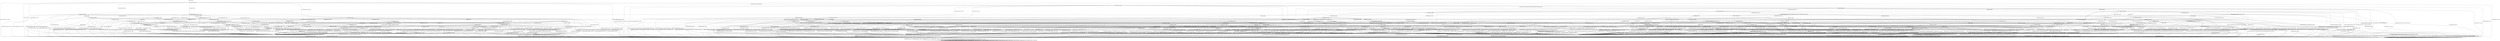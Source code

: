 digraph g {
	graph [name=g];
	s0	[label=s0,
		shape=circle];
	s0 -> s0	[key=0,
		label="APPLICATION / TIMEOUT"];
	s1	[label=s1,
		shape=circle];
	s0 -> s1	[key=0,
		label="Alert(WARNING,CLOSE_NOTIFY) / TIMEOUT"];
	s0 -> s1	[key=1,
		label="Alert(FATAL,UNEXPECTED_MESSAGE) / TIMEOUT"];
	s2	[label=s2,
		shape=circle];
	s0 -> s2	[key=0,
		label="RSA_CLIENT_HELLO / HELLO_VERIFY_REQUEST"];
	s5	[label=s5,
		shape=circle];
	s0 -> s5	[key=0,
		label="FINISHED / TIMEOUT"];
	s0 -> s5	[key=1,
		label="CERTIFICATE_VERIFY / TIMEOUT"];
	s6	[label=s6,
		shape=circle];
	s0 -> s6	[key=0,
		label="CHANGE_CIPHER_SPEC / TIMEOUT"];
	s8	[label=s8,
		shape=circle];
	s0 -> s8	[key=0,
		label="RSA_CLIENT_KEY_EXCHANGE / TIMEOUT"];
	s10	[label=s10,
		shape=circle];
	s0 -> s10	[key=0,
		label="EMPTY_CERTIFICATE / TIMEOUT"];
	s28	[label=s28,
		shape=circle];
	s0 -> s28	[key=0,
		label="CERTIFICATE / TIMEOUT"];
	s3	[label=s3,
		shape=circle];
	s1 -> s3	[key=0,
		label="RSA_CLIENT_HELLO / TIMEOUT"];
	s1 -> s3	[key=1,
		label="RSA_CLIENT_KEY_EXCHANGE / TIMEOUT"];
	s1 -> s3	[key=2,
		label="CHANGE_CIPHER_SPEC / TIMEOUT"];
	s1 -> s3	[key=3,
		label="FINISHED / TIMEOUT"];
	s1 -> s3	[key=4,
		label="APPLICATION / TIMEOUT"];
	s1 -> s3	[key=5,
		label="CERTIFICATE / TIMEOUT"];
	s1 -> s3	[key=6,
		label="EMPTY_CERTIFICATE / TIMEOUT"];
	s1 -> s3	[key=7,
		label="CERTIFICATE_VERIFY / TIMEOUT"];
	s1 -> s3	[key=8,
		label="Alert(WARNING,CLOSE_NOTIFY) / TIMEOUT"];
	s1 -> s3	[key=9,
		label="Alert(FATAL,UNEXPECTED_MESSAGE) / TIMEOUT"];
	s2 -> s1	[key=0,
		label="Alert(WARNING,CLOSE_NOTIFY) / Alert(WARNING,CLOSE_NOTIFY)"];
	s2 -> s1	[key=1,
		label="Alert(FATAL,UNEXPECTED_MESSAGE) / TIMEOUT"];
	s2 -> s2	[key=0,
		label="APPLICATION / TIMEOUT"];
	s4	[label=s4,
		shape=circle];
	s2 -> s4	[key=0,
		label="RSA_CLIENT_HELLO / SERVER_HELLO,CERTIFICATE,CERTIFICATE_REQUEST,SERVER_HELLO_DONE"];
	s2 -> s6	[key=0,
		label="CHANGE_CIPHER_SPEC / TIMEOUT"];
	s15	[label=s15,
		shape=circle];
	s2 -> s15	[key=0,
		label="RSA_CLIENT_KEY_EXCHANGE / TIMEOUT"];
	s16	[label=s16,
		shape=circle];
	s2 -> s16	[key=0,
		label="FINISHED / TIMEOUT"];
	s2 -> s16	[key=1,
		label="CERTIFICATE_VERIFY / TIMEOUT"];
	s34	[label=s34,
		shape=circle];
	s2 -> s34	[key=0,
		label="EMPTY_CERTIFICATE / TIMEOUT"];
	s56	[label=s56,
		shape=circle];
	s2 -> s56	[key=0,
		label="CERTIFICATE / TIMEOUT"];
	s3 -> s3	[key=0,
		label="RSA_CLIENT_HELLO / SOCKET_CLOSED"];
	s3 -> s3	[key=1,
		label="RSA_CLIENT_KEY_EXCHANGE / SOCKET_CLOSED"];
	s3 -> s3	[key=2,
		label="CHANGE_CIPHER_SPEC / SOCKET_CLOSED"];
	s3 -> s3	[key=3,
		label="FINISHED / SOCKET_CLOSED"];
	s3 -> s3	[key=4,
		label="APPLICATION / SOCKET_CLOSED"];
	s3 -> s3	[key=5,
		label="CERTIFICATE / SOCKET_CLOSED"];
	s3 -> s3	[key=6,
		label="EMPTY_CERTIFICATE / SOCKET_CLOSED"];
	s3 -> s3	[key=7,
		label="CERTIFICATE_VERIFY / SOCKET_CLOSED"];
	s3 -> s3	[key=8,
		label="Alert(WARNING,CLOSE_NOTIFY) / SOCKET_CLOSED"];
	s3 -> s3	[key=9,
		label="Alert(FATAL,UNEXPECTED_MESSAGE) / SOCKET_CLOSED"];
	s4 -> s1	[key=0,
		label="RSA_CLIENT_HELLO / Alert(FATAL,UNEXPECTED_MESSAGE)"];
	s4 -> s1	[key=1,
		label="Alert(WARNING,CLOSE_NOTIFY) / Alert(WARNING,CLOSE_NOTIFY)"];
	s4 -> s1	[key=2,
		label="Alert(FATAL,UNEXPECTED_MESSAGE) / TIMEOUT"];
	s4 -> s4	[key=0,
		label="APPLICATION / TIMEOUT"];
	s4 -> s6	[key=0,
		label="CHANGE_CIPHER_SPEC / TIMEOUT"];
	s7	[label=s7,
		shape=circle];
	s4 -> s7	[key=0,
		label="RSA_CLIENT_KEY_EXCHANGE / TIMEOUT"];
	s4 -> s16	[key=0,
		label="FINISHED / TIMEOUT"];
	s4 -> s16	[key=1,
		label="CERTIFICATE_VERIFY / TIMEOUT"];
	s20	[label=s20,
		shape=circle];
	s4 -> s20	[key=0,
		label="EMPTY_CERTIFICATE / TIMEOUT"];
	s51	[label=s51,
		shape=circle];
	s4 -> s51	[key=0,
		label="CERTIFICATE / TIMEOUT"];
	s5 -> s1	[key=0,
		label="Alert(WARNING,CLOSE_NOTIFY) / TIMEOUT"];
	s5 -> s1	[key=1,
		label="Alert(FATAL,UNEXPECTED_MESSAGE) / TIMEOUT"];
	s5 -> s5	[key=0,
		label="RSA_CLIENT_HELLO / TIMEOUT"];
	s5 -> s5	[key=1,
		label="RSA_CLIENT_KEY_EXCHANGE / TIMEOUT"];
	s5 -> s5	[key=2,
		label="FINISHED / TIMEOUT"];
	s5 -> s5	[key=3,
		label="APPLICATION / TIMEOUT"];
	s5 -> s5	[key=4,
		label="CERTIFICATE / TIMEOUT"];
	s5 -> s5	[key=5,
		label="EMPTY_CERTIFICATE / TIMEOUT"];
	s5 -> s5	[key=6,
		label="CERTIFICATE_VERIFY / TIMEOUT"];
	s5 -> s6	[key=0,
		label="CHANGE_CIPHER_SPEC / TIMEOUT"];
	s6 -> s6	[key=0,
		label="RSA_CLIENT_HELLO / TIMEOUT"];
	s6 -> s6	[key=1,
		label="RSA_CLIENT_KEY_EXCHANGE / TIMEOUT"];
	s6 -> s6	[key=2,
		label="CHANGE_CIPHER_SPEC / TIMEOUT"];
	s6 -> s6	[key=3,
		label="FINISHED / TIMEOUT"];
	s6 -> s6	[key=4,
		label="APPLICATION / TIMEOUT"];
	s6 -> s6	[key=5,
		label="CERTIFICATE / TIMEOUT"];
	s6 -> s6	[key=6,
		label="EMPTY_CERTIFICATE / TIMEOUT"];
	s6 -> s6	[key=7,
		label="CERTIFICATE_VERIFY / TIMEOUT"];
	s6 -> s6	[key=8,
		label="Alert(WARNING,CLOSE_NOTIFY) / TIMEOUT"];
	s6 -> s6	[key=9,
		label="Alert(FATAL,UNEXPECTED_MESSAGE) / TIMEOUT"];
	s7 -> s1	[key=0,
		label="Alert(WARNING,CLOSE_NOTIFY) / Alert(WARNING,CLOSE_NOTIFY)"];
	s7 -> s1	[key=1,
		label="Alert(FATAL,UNEXPECTED_MESSAGE) / TIMEOUT"];
	s7 -> s7	[key=0,
		label="APPLICATION / TIMEOUT"];
	s12	[label=s12,
		shape=circle];
	s7 -> s12	[key=0,
		label="FINISHED / TIMEOUT"];
	s13	[label=s13,
		shape=circle];
	s7 -> s13	[key=0,
		label="CERTIFICATE_VERIFY / TIMEOUT"];
	s7 -> s16	[key=0,
		label="RSA_CLIENT_KEY_EXCHANGE / TIMEOUT"];
	s22	[label=s22,
		shape=circle];
	s7 -> s22	[key=0,
		label="CHANGE_CIPHER_SPEC / TIMEOUT"];
	s33	[label=s33,
		shape=circle];
	s7 -> s33	[key=0,
		label="RSA_CLIENT_HELLO / TIMEOUT"];
	s40	[label=s40,
		shape=circle];
	s7 -> s40	[key=0,
		label="CERTIFICATE / TIMEOUT"];
	s53	[label=s53,
		shape=circle];
	s7 -> s53	[key=0,
		label="EMPTY_CERTIFICATE / TIMEOUT"];
	s8 -> s1	[key=0,
		label="Alert(WARNING,CLOSE_NOTIFY) / TIMEOUT"];
	s8 -> s1	[key=1,
		label="Alert(FATAL,UNEXPECTED_MESSAGE) / TIMEOUT"];
	s8 -> s5	[key=0,
		label="RSA_CLIENT_KEY_EXCHANGE / TIMEOUT"];
	s8 -> s8	[key=0,
		label="APPLICATION / TIMEOUT"];
	s9	[label=s9,
		shape=circle];
	s8 -> s9	[key=0,
		label="CHANGE_CIPHER_SPEC / TIMEOUT"];
	s11	[label=s11,
		shape=circle];
	s8 -> s11	[key=0,
		label="CERTIFICATE_VERIFY / TIMEOUT"];
	s31	[label=s31,
		shape=circle];
	s8 -> s31	[key=0,
		label="FINISHED / TIMEOUT"];
	s48	[label=s48,
		shape=circle];
	s8 -> s48	[key=0,
		label="CERTIFICATE / TIMEOUT"];
	s8 -> s48	[key=1,
		label="EMPTY_CERTIFICATE / TIMEOUT"];
	s80	[label=s80,
		shape=circle];
	s8 -> s80	[key=0,
		label="RSA_CLIENT_HELLO / TIMEOUT"];
	s9 -> s1	[key=0,
		label="RSA_CLIENT_HELLO / TIMEOUT"];
	s9 -> s1	[key=1,
		label="RSA_CLIENT_KEY_EXCHANGE / TIMEOUT"];
	s9 -> s1	[key=2,
		label="FINISHED / TIMEOUT"];
	s9 -> s1	[key=3,
		label="CERTIFICATE / TIMEOUT"];
	s9 -> s1	[key=4,
		label="EMPTY_CERTIFICATE / TIMEOUT"];
	s9 -> s1	[key=5,
		label="CERTIFICATE_VERIFY / TIMEOUT"];
	s9 -> s6	[key=0,
		label="CHANGE_CIPHER_SPEC / TIMEOUT"];
	s9 -> s9	[key=0,
		label="APPLICATION / TIMEOUT"];
	s9 -> s9	[key=1,
		label="Alert(WARNING,CLOSE_NOTIFY) / TIMEOUT"];
	s9 -> s9	[key=2,
		label="Alert(FATAL,UNEXPECTED_MESSAGE) / TIMEOUT"];
	s10 -> s1	[key=0,
		label="Alert(WARNING,CLOSE_NOTIFY) / TIMEOUT"];
	s10 -> s1	[key=1,
		label="Alert(FATAL,UNEXPECTED_MESSAGE) / TIMEOUT"];
	s10 -> s5	[key=0,
		label="CERTIFICATE / TIMEOUT"];
	s10 -> s5	[key=1,
		label="EMPTY_CERTIFICATE / TIMEOUT"];
	s10 -> s9	[key=0,
		label="CHANGE_CIPHER_SPEC / TIMEOUT"];
	s10 -> s10	[key=0,
		label="APPLICATION / TIMEOUT"];
	s36	[label=s36,
		shape=circle];
	s10 -> s36	[key=0,
		label="CERTIFICATE_VERIFY / TIMEOUT"];
	s10 -> s48	[key=0,
		label="RSA_CLIENT_KEY_EXCHANGE / TIMEOUT"];
	s63	[label=s63,
		shape=circle];
	s10 -> s63	[key=0,
		label="FINISHED / TIMEOUT"];
	s86	[label=s86,
		shape=circle];
	s10 -> s86	[key=0,
		label="RSA_CLIENT_HELLO / TIMEOUT"];
	s11 -> s1	[key=0,
		label="Alert(WARNING,CLOSE_NOTIFY) / TIMEOUT"];
	s11 -> s1	[key=1,
		label="Alert(FATAL,UNEXPECTED_MESSAGE) / TIMEOUT"];
	s11 -> s5	[key=0,
		label="RSA_CLIENT_KEY_EXCHANGE / TIMEOUT"];
	s11 -> s5	[key=1,
		label="CERTIFICATE_VERIFY / TIMEOUT"];
	s11 -> s9	[key=0,
		label="CHANGE_CIPHER_SPEC / TIMEOUT"];
	s11 -> s11	[key=0,
		label="APPLICATION / TIMEOUT"];
	s38	[label=s38,
		shape=circle];
	s11 -> s38	[key=0,
		label="RSA_CLIENT_HELLO / TIMEOUT"];
	s39	[label=s39,
		shape=circle];
	s11 -> s39	[key=0,
		label="CERTIFICATE / TIMEOUT"];
	s11 -> s39	[key=1,
		label="EMPTY_CERTIFICATE / TIMEOUT"];
	s54	[label=s54,
		shape=circle];
	s11 -> s54	[key=0,
		label="FINISHED / TIMEOUT"];
	s12 -> s1	[key=0,
		label="Alert(WARNING,CLOSE_NOTIFY) / Alert(WARNING,CLOSE_NOTIFY)"];
	s12 -> s1	[key=1,
		label="Alert(FATAL,UNEXPECTED_MESSAGE) / TIMEOUT"];
	s12 -> s12	[key=0,
		label="APPLICATION / TIMEOUT"];
	s12 -> s16	[key=0,
		label="RSA_CLIENT_KEY_EXCHANGE / TIMEOUT"];
	s12 -> s16	[key=1,
		label="FINISHED / TIMEOUT"];
	s18	[label=s18,
		shape=circle];
	s12 -> s18	[key=0,
		label="CHANGE_CIPHER_SPEC / TIMEOUT"];
	s21	[label=s21,
		shape=circle];
	s12 -> s21	[key=0,
		label="CERTIFICATE / TIMEOUT"];
	s12 -> s21	[key=1,
		label="EMPTY_CERTIFICATE / TIMEOUT"];
	s46	[label=s46,
		shape=circle];
	s12 -> s46	[key=0,
		label="RSA_CLIENT_HELLO / TIMEOUT"];
	s72	[label=s72,
		shape=circle];
	s12 -> s72	[key=0,
		label="CERTIFICATE_VERIFY / TIMEOUT"];
	s13 -> s1	[key=0,
		label="Alert(WARNING,CLOSE_NOTIFY) / Alert(WARNING,CLOSE_NOTIFY)"];
	s13 -> s1	[key=1,
		label="Alert(FATAL,UNEXPECTED_MESSAGE) / TIMEOUT"];
	s13 -> s13	[key=0,
		label="APPLICATION / TIMEOUT"];
	s14	[label=s14,
		shape=circle];
	s13 -> s14	[key=0,
		label="CHANGE_CIPHER_SPEC / TIMEOUT"];
	s13 -> s16	[key=0,
		label="RSA_CLIENT_KEY_EXCHANGE / TIMEOUT"];
	s13 -> s16	[key=1,
		label="CERTIFICATE_VERIFY / TIMEOUT"];
	s27	[label=s27,
		shape=circle];
	s13 -> s27	[key=0,
		label="FINISHED / TIMEOUT"];
	s42	[label=s42,
		shape=circle];
	s13 -> s42	[key=0,
		label="RSA_CLIENT_HELLO / TIMEOUT"];
	s49	[label=s49,
		shape=circle];
	s13 -> s49	[key=0,
		label="CERTIFICATE / TIMEOUT"];
	s13 -> s49	[key=1,
		label="EMPTY_CERTIFICATE / TIMEOUT"];
	s14 -> s1	[key=0,
		label="RSA_CLIENT_HELLO / Alert(FATAL,HANDSHAKE_FAILURE)"];
	s14 -> s1	[key=1,
		label="RSA_CLIENT_KEY_EXCHANGE / Alert(FATAL,HANDSHAKE_FAILURE)"];
	s14 -> s1	[key=2,
		label="FINISHED / Alert(FATAL,HANDSHAKE_FAILURE)"];
	s14 -> s1	[key=3,
		label="CERTIFICATE / Alert(FATAL,HANDSHAKE_FAILURE)"];
	s14 -> s1	[key=4,
		label="EMPTY_CERTIFICATE / Alert(FATAL,HANDSHAKE_FAILURE)"];
	s14 -> s1	[key=5,
		label="CERTIFICATE_VERIFY / Alert(FATAL,HANDSHAKE_FAILURE)"];
	s14 -> s6	[key=0,
		label="CHANGE_CIPHER_SPEC / TIMEOUT"];
	s14 -> s14	[key=0,
		label="APPLICATION / TIMEOUT"];
	s14 -> s14	[key=1,
		label="Alert(WARNING,CLOSE_NOTIFY) / TIMEOUT"];
	s14 -> s14	[key=2,
		label="Alert(FATAL,UNEXPECTED_MESSAGE) / TIMEOUT"];
	s15 -> s1	[key=0,
		label="Alert(WARNING,CLOSE_NOTIFY) / Alert(WARNING,CLOSE_NOTIFY)"];
	s15 -> s1	[key=1,
		label="Alert(FATAL,UNEXPECTED_MESSAGE) / TIMEOUT"];
	s15 -> s12	[key=0,
		label="FINISHED / TIMEOUT"];
	s15 -> s15	[key=0,
		label="APPLICATION / TIMEOUT"];
	s15 -> s16	[key=0,
		label="RSA_CLIENT_KEY_EXCHANGE / TIMEOUT"];
	s17	[label=s17,
		shape=circle];
	s15 -> s17	[key=0,
		label="CERTIFICATE / TIMEOUT"];
	s15 -> s17	[key=1,
		label="EMPTY_CERTIFICATE / TIMEOUT"];
	s15 -> s18	[key=0,
		label="CHANGE_CIPHER_SPEC / TIMEOUT"];
	s15 -> s33	[key=0,
		label="RSA_CLIENT_HELLO / TIMEOUT"];
	s43	[label=s43,
		shape=circle];
	s15 -> s43	[key=0,
		label="CERTIFICATE_VERIFY / TIMEOUT"];
	s16 -> s1	[key=0,
		label="Alert(WARNING,CLOSE_NOTIFY) / Alert(WARNING,CLOSE_NOTIFY)"];
	s16 -> s1	[key=1,
		label="Alert(FATAL,UNEXPECTED_MESSAGE) / TIMEOUT"];
	s16 -> s6	[key=0,
		label="CHANGE_CIPHER_SPEC / TIMEOUT"];
	s16 -> s16	[key=0,
		label="RSA_CLIENT_HELLO / TIMEOUT"];
	s16 -> s16	[key=1,
		label="RSA_CLIENT_KEY_EXCHANGE / TIMEOUT"];
	s16 -> s16	[key=2,
		label="FINISHED / TIMEOUT"];
	s16 -> s16	[key=3,
		label="APPLICATION / TIMEOUT"];
	s16 -> s16	[key=4,
		label="CERTIFICATE / TIMEOUT"];
	s16 -> s16	[key=5,
		label="EMPTY_CERTIFICATE / TIMEOUT"];
	s16 -> s16	[key=6,
		label="CERTIFICATE_VERIFY / TIMEOUT"];
	s17 -> s1	[key=0,
		label="Alert(WARNING,CLOSE_NOTIFY) / Alert(WARNING,CLOSE_NOTIFY)"];
	s17 -> s1	[key=1,
		label="Alert(FATAL,UNEXPECTED_MESSAGE) / TIMEOUT"];
	s17 -> s16	[key=0,
		label="RSA_CLIENT_KEY_EXCHANGE / TIMEOUT"];
	s17 -> s16	[key=1,
		label="CERTIFICATE / TIMEOUT"];
	s17 -> s16	[key=2,
		label="EMPTY_CERTIFICATE / TIMEOUT"];
	s17 -> s17	[key=0,
		label="APPLICATION / TIMEOUT"];
	s17 -> s18	[key=0,
		label="CHANGE_CIPHER_SPEC / TIMEOUT"];
	s19	[label=s19,
		shape=circle];
	s17 -> s19	[key=0,
		label="CERTIFICATE_VERIFY / TIMEOUT"];
	s17 -> s21	[key=0,
		label="FINISHED / TIMEOUT"];
	s55	[label=s55,
		shape=circle];
	s17 -> s55	[key=0,
		label="RSA_CLIENT_HELLO / TIMEOUT"];
	s18 -> s1	[key=0,
		label="RSA_CLIENT_HELLO / Alert(FATAL,UNEXPECTED_MESSAGE)"];
	s18 -> s1	[key=1,
		label="RSA_CLIENT_KEY_EXCHANGE / Alert(FATAL,UNEXPECTED_MESSAGE)"];
	s18 -> s1	[key=2,
		label="FINISHED / Alert(FATAL,UNEXPECTED_MESSAGE)"];
	s18 -> s1	[key=3,
		label="CERTIFICATE / Alert(FATAL,UNEXPECTED_MESSAGE)"];
	s18 -> s1	[key=4,
		label="EMPTY_CERTIFICATE / Alert(FATAL,UNEXPECTED_MESSAGE)"];
	s18 -> s1	[key=5,
		label="CERTIFICATE_VERIFY / Alert(FATAL,UNEXPECTED_MESSAGE)"];
	s18 -> s6	[key=0,
		label="CHANGE_CIPHER_SPEC / TIMEOUT"];
	s18 -> s18	[key=0,
		label="APPLICATION / TIMEOUT"];
	s18 -> s18	[key=1,
		label="Alert(WARNING,CLOSE_NOTIFY) / TIMEOUT"];
	s18 -> s18	[key=2,
		label="Alert(FATAL,UNEXPECTED_MESSAGE) / TIMEOUT"];
	s19 -> s1	[key=0,
		label="Alert(WARNING,CLOSE_NOTIFY) / Alert(WARNING,CLOSE_NOTIFY)"];
	s19 -> s1	[key=1,
		label="Alert(FATAL,UNEXPECTED_MESSAGE) / TIMEOUT"];
	s19 -> s16	[key=0,
		label="RSA_CLIENT_KEY_EXCHANGE / TIMEOUT"];
	s19 -> s16	[key=1,
		label="CERTIFICATE / TIMEOUT"];
	s19 -> s16	[key=2,
		label="EMPTY_CERTIFICATE / TIMEOUT"];
	s19 -> s16	[key=3,
		label="CERTIFICATE_VERIFY / TIMEOUT"];
	s19 -> s18	[key=0,
		label="CHANGE_CIPHER_SPEC / TIMEOUT"];
	s19 -> s19	[key=0,
		label="APPLICATION / TIMEOUT"];
	s50	[label=s50,
		shape=circle];
	s19 -> s50	[key=0,
		label="FINISHED / TIMEOUT"];
	s62	[label=s62,
		shape=circle];
	s19 -> s62	[key=0,
		label="RSA_CLIENT_HELLO / TIMEOUT"];
	s20 -> s1	[key=0,
		label="Alert(WARNING,CLOSE_NOTIFY) / Alert(WARNING,CLOSE_NOTIFY)"];
	s20 -> s1	[key=1,
		label="Alert(FATAL,UNEXPECTED_MESSAGE) / TIMEOUT"];
	s20 -> s16	[key=0,
		label="CERTIFICATE / TIMEOUT"];
	s20 -> s16	[key=1,
		label="EMPTY_CERTIFICATE / TIMEOUT"];
	s20 -> s18	[key=0,
		label="CHANGE_CIPHER_SPEC / TIMEOUT"];
	s20 -> s20	[key=0,
		label="APPLICATION / TIMEOUT"];
	s26	[label=s26,
		shape=circle];
	s20 -> s26	[key=0,
		label="CERTIFICATE_VERIFY / TIMEOUT"];
	s35	[label=s35,
		shape=circle];
	s20 -> s35	[key=0,
		label="FINISHED / TIMEOUT"];
	s45	[label=s45,
		shape=circle];
	s20 -> s45	[key=0,
		label="RSA_CLIENT_HELLO / TIMEOUT"];
	s20 -> s53	[key=0,
		label="RSA_CLIENT_KEY_EXCHANGE / TIMEOUT"];
	s21 -> s1	[key=0,
		label="Alert(WARNING,CLOSE_NOTIFY) / Alert(WARNING,CLOSE_NOTIFY)"];
	s21 -> s1	[key=1,
		label="Alert(FATAL,UNEXPECTED_MESSAGE) / TIMEOUT"];
	s21 -> s16	[key=0,
		label="RSA_CLIENT_KEY_EXCHANGE / TIMEOUT"];
	s21 -> s16	[key=1,
		label="FINISHED / TIMEOUT"];
	s21 -> s16	[key=2,
		label="CERTIFICATE / TIMEOUT"];
	s21 -> s16	[key=3,
		label="EMPTY_CERTIFICATE / TIMEOUT"];
	s21 -> s18	[key=0,
		label="CHANGE_CIPHER_SPEC / TIMEOUT"];
	s21 -> s21	[key=0,
		label="APPLICATION / TIMEOUT"];
	s21 -> s50	[key=0,
		label="CERTIFICATE_VERIFY / TIMEOUT"];
	s61	[label=s61,
		shape=circle];
	s21 -> s61	[key=0,
		label="RSA_CLIENT_HELLO / TIMEOUT"];
	s22 -> s6	[key=0,
		label="CHANGE_CIPHER_SPEC / TIMEOUT"];
	s22 -> s16	[key=0,
		label="RSA_CLIENT_KEY_EXCHANGE / TIMEOUT"];
	s22 -> s22	[key=0,
		label="APPLICATION / TIMEOUT"];
	s22 -> s22	[key=1,
		label="Alert(WARNING,CLOSE_NOTIFY) / TIMEOUT"];
	s22 -> s22	[key=2,
		label="Alert(FATAL,UNEXPECTED_MESSAGE) / TIMEOUT"];
	s23	[label=s23,
		shape=circle];
	s22 -> s23	[key=0,
		label="CERTIFICATE / TIMEOUT"];
	s29	[label=s29,
		shape=circle];
	s22 -> s29	[key=0,
		label="RSA_CLIENT_HELLO / TIMEOUT"];
	s32	[label=s32,
		shape=circle];
	s22 -> s32	[key=0,
		label="FINISHED / CHANGE_CIPHER_SPEC,FINISHED,CHANGE_CIPHER_SPEC,FINISHED"];
	s47	[label=s47,
		shape=circle];
	s22 -> s47	[key=0,
		label="CERTIFICATE_VERIFY / TIMEOUT"];
	s101	[label=s101,
		shape=circle];
	s22 -> s101	[key=0,
		label="EMPTY_CERTIFICATE / TIMEOUT"];
	s23 -> s1	[key=0,
		label="Alert(WARNING,CLOSE_NOTIFY) / Alert(WARNING,CLOSE_NOTIFY)"];
	s23 -> s1	[key=1,
		label="Alert(FATAL,UNEXPECTED_MESSAGE) / TIMEOUT"];
	s23 -> s16	[key=0,
		label="RSA_CLIENT_KEY_EXCHANGE / TIMEOUT"];
	s23 -> s16	[key=1,
		label="APPLICATION / TIMEOUT"];
	s23 -> s16	[key=2,
		label="CERTIFICATE / TIMEOUT"];
	s23 -> s16	[key=3,
		label="EMPTY_CERTIFICATE / TIMEOUT"];
	s23 -> s18	[key=0,
		label="CHANGE_CIPHER_SPEC / TIMEOUT"];
	s24	[label=s24,
		shape=circle];
	s23 -> s24	[key=0,
		label="FINISHED / TIMEOUT"];
	s30	[label=s30,
		shape=circle];
	s23 -> s30	[key=0,
		label="RSA_CLIENT_HELLO / TIMEOUT"];
	s102	[label=s102,
		shape=circle];
	s23 -> s102	[key=0,
		label="CERTIFICATE_VERIFY / TIMEOUT"];
	s24 -> s1	[key=0,
		label="Alert(WARNING,CLOSE_NOTIFY) / Alert(WARNING,CLOSE_NOTIFY)"];
	s24 -> s1	[key=1,
		label="Alert(FATAL,UNEXPECTED_MESSAGE) / TIMEOUT"];
	s24 -> s16	[key=0,
		label="RSA_CLIENT_KEY_EXCHANGE / TIMEOUT"];
	s24 -> s16	[key=1,
		label="FINISHED / TIMEOUT"];
	s24 -> s16	[key=2,
		label="APPLICATION / TIMEOUT"];
	s24 -> s16	[key=3,
		label="CERTIFICATE / TIMEOUT"];
	s24 -> s16	[key=4,
		label="EMPTY_CERTIFICATE / TIMEOUT"];
	s24 -> s24	[key=0,
		label="RSA_CLIENT_HELLO / TIMEOUT"];
	s24 -> s24	[key=1,
		label="CERTIFICATE_VERIFY / TIMEOUT"];
	s25	[label=s25,
		shape=circle];
	s24 -> s25	[key=0,
		label="CHANGE_CIPHER_SPEC / TIMEOUT"];
	s25 -> s6	[key=0,
		label="RSA_CLIENT_HELLO / CHANGE_CIPHER_SPEC,FINISHED,CHANGE_CIPHER_SPEC,FINISHED"];
	s25 -> s6	[key=1,
		label="RSA_CLIENT_KEY_EXCHANGE / CHANGE_CIPHER_SPEC,UNKNOWN_MESSAGE,CHANGE_CIPHER_SPEC,UNKNOWN_MESSAGE"];
	s25 -> s6	[key=2,
		label="CHANGE_CIPHER_SPEC / TIMEOUT"];
	s25 -> s6	[key=3,
		label="FINISHED / CHANGE_CIPHER_SPEC,FINISHED,CHANGE_CIPHER_SPEC,FINISHED"];
	s25 -> s6	[key=4,
		label="CERTIFICATE / CHANGE_CIPHER_SPEC,FINISHED,CHANGE_CIPHER_SPEC,FINISHED"];
	s25 -> s6	[key=5,
		label="EMPTY_CERTIFICATE / CHANGE_CIPHER_SPEC,FINISHED,CHANGE_CIPHER_SPEC,FINISHED"];
	s25 -> s6	[key=6,
		label="CERTIFICATE_VERIFY / CHANGE_CIPHER_SPEC,FINISHED,CHANGE_CIPHER_SPEC,FINISHED"];
	s25 -> s25	[key=0,
		label="APPLICATION / TIMEOUT"];
	s25 -> s25	[key=1,
		label="Alert(WARNING,CLOSE_NOTIFY) / TIMEOUT"];
	s25 -> s25	[key=2,
		label="Alert(FATAL,UNEXPECTED_MESSAGE) / TIMEOUT"];
	s26 -> s1	[key=0,
		label="Alert(WARNING,CLOSE_NOTIFY) / Alert(WARNING,CLOSE_NOTIFY)"];
	s26 -> s1	[key=1,
		label="Alert(FATAL,UNEXPECTED_MESSAGE) / TIMEOUT"];
	s26 -> s14	[key=0,
		label="CHANGE_CIPHER_SPEC / TIMEOUT"];
	s26 -> s16	[key=0,
		label="CERTIFICATE / TIMEOUT"];
	s26 -> s16	[key=1,
		label="EMPTY_CERTIFICATE / TIMEOUT"];
	s26 -> s16	[key=2,
		label="CERTIFICATE_VERIFY / TIMEOUT"];
	s26 -> s26	[key=0,
		label="FINISHED / TIMEOUT"];
	s26 -> s26	[key=1,
		label="APPLICATION / TIMEOUT"];
	s26 -> s49	[key=0,
		label="RSA_CLIENT_KEY_EXCHANGE / TIMEOUT"];
	s77	[label=s77,
		shape=circle];
	s26 -> s77	[key=0,
		label="RSA_CLIENT_HELLO / TIMEOUT"];
	s27 -> s1	[key=0,
		label="Alert(WARNING,CLOSE_NOTIFY) / Alert(WARNING,CLOSE_NOTIFY)"];
	s27 -> s1	[key=1,
		label="Alert(FATAL,UNEXPECTED_MESSAGE) / TIMEOUT"];
	s27 -> s14	[key=0,
		label="CHANGE_CIPHER_SPEC / TIMEOUT"];
	s27 -> s16	[key=0,
		label="RSA_CLIENT_KEY_EXCHANGE / TIMEOUT"];
	s27 -> s16	[key=1,
		label="FINISHED / TIMEOUT"];
	s27 -> s16	[key=2,
		label="CERTIFICATE_VERIFY / TIMEOUT"];
	s27 -> s27	[key=0,
		label="APPLICATION / TIMEOUT"];
	s59	[label=s59,
		shape=circle];
	s27 -> s59	[key=0,
		label="CERTIFICATE / TIMEOUT"];
	s27 -> s59	[key=1,
		label="EMPTY_CERTIFICATE / TIMEOUT"];
	s92	[label=s92,
		shape=circle];
	s27 -> s92	[key=0,
		label="RSA_CLIENT_HELLO / TIMEOUT"];
	s28 -> s1	[key=0,
		label="Alert(WARNING,CLOSE_NOTIFY) / TIMEOUT"];
	s28 -> s1	[key=1,
		label="Alert(FATAL,UNEXPECTED_MESSAGE) / TIMEOUT"];
	s28 -> s5	[key=0,
		label="CERTIFICATE / TIMEOUT"];
	s28 -> s5	[key=1,
		label="EMPTY_CERTIFICATE / TIMEOUT"];
	s28 -> s6	[key=0,
		label="CHANGE_CIPHER_SPEC / TIMEOUT"];
	s28 -> s28	[key=0,
		label="FINISHED / TIMEOUT"];
	s28 -> s28	[key=1,
		label="APPLICATION / TIMEOUT"];
	s28 -> s36	[key=0,
		label="CERTIFICATE_VERIFY / TIMEOUT"];
	s76	[label=s76,
		shape=circle];
	s28 -> s76	[key=0,
		label="RSA_CLIENT_KEY_EXCHANGE / TIMEOUT"];
	s85	[label=s85,
		shape=circle];
	s28 -> s85	[key=0,
		label="RSA_CLIENT_HELLO / TIMEOUT"];
	s29 -> s1	[key=0,
		label="Alert(WARNING,CLOSE_NOTIFY) / Alert(WARNING,CLOSE_NOTIFY)"];
	s29 -> s1	[key=1,
		label="Alert(FATAL,UNEXPECTED_MESSAGE) / TIMEOUT"];
	s29 -> s16	[key=0,
		label="RSA_CLIENT_HELLO / TIMEOUT"];
	s29 -> s16	[key=1,
		label="RSA_CLIENT_KEY_EXCHANGE / TIMEOUT"];
	s29 -> s16	[key=2,
		label="APPLICATION / TIMEOUT"];
	s29 -> s18	[key=0,
		label="CHANGE_CIPHER_SPEC / TIMEOUT"];
	s29 -> s30	[key=0,
		label="CERTIFICATE / TIMEOUT"];
	s29 -> s30	[key=1,
		label="EMPTY_CERTIFICATE / TIMEOUT"];
	s44	[label=s44,
		shape=circle];
	s29 -> s44	[key=0,
		label="FINISHED / TIMEOUT"];
	s75	[label=s75,
		shape=circle];
	s29 -> s75	[key=0,
		label="CERTIFICATE_VERIFY / TIMEOUT"];
	s30 -> s1	[key=0,
		label="Alert(WARNING,CLOSE_NOTIFY) / Alert(WARNING,CLOSE_NOTIFY)"];
	s30 -> s1	[key=1,
		label="Alert(FATAL,UNEXPECTED_MESSAGE) / TIMEOUT"];
	s30 -> s16	[key=0,
		label="RSA_CLIENT_HELLO / TIMEOUT"];
	s30 -> s16	[key=1,
		label="RSA_CLIENT_KEY_EXCHANGE / TIMEOUT"];
	s30 -> s16	[key=2,
		label="APPLICATION / TIMEOUT"];
	s30 -> s16	[key=3,
		label="CERTIFICATE / TIMEOUT"];
	s30 -> s16	[key=4,
		label="EMPTY_CERTIFICATE / TIMEOUT"];
	s30 -> s18	[key=0,
		label="CHANGE_CIPHER_SPEC / TIMEOUT"];
	s52	[label=s52,
		shape=circle];
	s30 -> s52	[key=0,
		label="FINISHED / TIMEOUT"];
	s69	[label=s69,
		shape=circle];
	s30 -> s69	[key=0,
		label="CERTIFICATE_VERIFY / TIMEOUT"];
	s31 -> s1	[key=0,
		label="Alert(WARNING,CLOSE_NOTIFY) / TIMEOUT"];
	s31 -> s1	[key=1,
		label="Alert(FATAL,UNEXPECTED_MESSAGE) / TIMEOUT"];
	s31 -> s5	[key=0,
		label="RSA_CLIENT_KEY_EXCHANGE / TIMEOUT"];
	s31 -> s5	[key=1,
		label="FINISHED / TIMEOUT"];
	s31 -> s9	[key=0,
		label="CHANGE_CIPHER_SPEC / TIMEOUT"];
	s31 -> s31	[key=0,
		label="APPLICATION / TIMEOUT"];
	s31 -> s54	[key=0,
		label="CERTIFICATE_VERIFY / TIMEOUT"];
	s60	[label=s60,
		shape=circle];
	s31 -> s60	[key=0,
		label="CERTIFICATE / TIMEOUT"];
	s31 -> s60	[key=1,
		label="EMPTY_CERTIFICATE / TIMEOUT"];
	s87	[label=s87,
		shape=circle];
	s31 -> s87	[key=0,
		label="RSA_CLIENT_HELLO / TIMEOUT"];
	s32 -> s1	[key=0,
		label="APPLICATION / APPLICATION"];
	s32 -> s1	[key=1,
		label="Alert(WARNING,CLOSE_NOTIFY) / TIMEOUT"];
	s32 -> s1	[key=2,
		label="Alert(FATAL,UNEXPECTED_MESSAGE) / TIMEOUT"];
	s32 -> s6	[key=0,
		label="CHANGE_CIPHER_SPEC / TIMEOUT"];
	s32 -> s32	[key=0,
		label="RSA_CLIENT_HELLO / TIMEOUT"];
	s32 -> s32	[key=1,
		label="RSA_CLIENT_KEY_EXCHANGE / TIMEOUT"];
	s32 -> s32	[key=2,
		label="FINISHED / TIMEOUT"];
	s32 -> s32	[key=3,
		label="CERTIFICATE / TIMEOUT"];
	s32 -> s32	[key=4,
		label="EMPTY_CERTIFICATE / TIMEOUT"];
	s32 -> s32	[key=5,
		label="CERTIFICATE_VERIFY / TIMEOUT"];
	s33 -> s1	[key=0,
		label="Alert(WARNING,CLOSE_NOTIFY) / Alert(WARNING,CLOSE_NOTIFY)"];
	s33 -> s1	[key=1,
		label="Alert(FATAL,UNEXPECTED_MESSAGE) / TIMEOUT"];
	s33 -> s16	[key=0,
		label="RSA_CLIENT_HELLO / TIMEOUT"];
	s33 -> s16	[key=1,
		label="RSA_CLIENT_KEY_EXCHANGE / TIMEOUT"];
	s33 -> s18	[key=0,
		label="CHANGE_CIPHER_SPEC / TIMEOUT"];
	s33 -> s33	[key=0,
		label="APPLICATION / TIMEOUT"];
	s37	[label=s37,
		shape=circle];
	s33 -> s37	[key=0,
		label="CERTIFICATE_VERIFY / TIMEOUT"];
	s33 -> s46	[key=0,
		label="FINISHED / TIMEOUT"];
	s33 -> s55	[key=0,
		label="CERTIFICATE / TIMEOUT"];
	s33 -> s55	[key=1,
		label="EMPTY_CERTIFICATE / TIMEOUT"];
	s34 -> s1	[key=0,
		label="Alert(WARNING,CLOSE_NOTIFY) / Alert(WARNING,CLOSE_NOTIFY)"];
	s34 -> s1	[key=1,
		label="Alert(FATAL,UNEXPECTED_MESSAGE) / TIMEOUT"];
	s34 -> s16	[key=0,
		label="CERTIFICATE / TIMEOUT"];
	s34 -> s16	[key=1,
		label="EMPTY_CERTIFICATE / TIMEOUT"];
	s34 -> s17	[key=0,
		label="RSA_CLIENT_KEY_EXCHANGE / TIMEOUT"];
	s34 -> s18	[key=0,
		label="CHANGE_CIPHER_SPEC / TIMEOUT"];
	s34 -> s34	[key=0,
		label="APPLICATION / TIMEOUT"];
	s34 -> s35	[key=0,
		label="FINISHED / TIMEOUT"];
	s34 -> s45	[key=0,
		label="RSA_CLIENT_HELLO / TIMEOUT"];
	s57	[label=s57,
		shape=circle];
	s34 -> s57	[key=0,
		label="CERTIFICATE_VERIFY / TIMEOUT"];
	s35 -> s1	[key=0,
		label="Alert(WARNING,CLOSE_NOTIFY) / Alert(WARNING,CLOSE_NOTIFY)"];
	s35 -> s1	[key=1,
		label="Alert(FATAL,UNEXPECTED_MESSAGE) / TIMEOUT"];
	s35 -> s16	[key=0,
		label="FINISHED / TIMEOUT"];
	s35 -> s16	[key=1,
		label="CERTIFICATE / TIMEOUT"];
	s35 -> s16	[key=2,
		label="EMPTY_CERTIFICATE / TIMEOUT"];
	s35 -> s18	[key=0,
		label="CHANGE_CIPHER_SPEC / TIMEOUT"];
	s35 -> s21	[key=0,
		label="RSA_CLIENT_KEY_EXCHANGE / TIMEOUT"];
	s35 -> s35	[key=0,
		label="APPLICATION / TIMEOUT"];
	s68	[label=s68,
		shape=circle];
	s35 -> s68	[key=0,
		label="CERTIFICATE_VERIFY / TIMEOUT"];
	s103	[label=s103,
		shape=circle];
	s35 -> s103	[key=0,
		label="RSA_CLIENT_HELLO / TIMEOUT"];
	s36 -> s1	[key=0,
		label="Alert(WARNING,CLOSE_NOTIFY) / TIMEOUT"];
	s36 -> s1	[key=1,
		label="Alert(FATAL,UNEXPECTED_MESSAGE) / TIMEOUT"];
	s36 -> s5	[key=0,
		label="CERTIFICATE / TIMEOUT"];
	s36 -> s5	[key=1,
		label="EMPTY_CERTIFICATE / TIMEOUT"];
	s36 -> s5	[key=2,
		label="CERTIFICATE_VERIFY / TIMEOUT"];
	s36 -> s9	[key=0,
		label="CHANGE_CIPHER_SPEC / TIMEOUT"];
	s36 -> s36	[key=0,
		label="RSA_CLIENT_HELLO / TIMEOUT"];
	s36 -> s36	[key=1,
		label="APPLICATION / TIMEOUT"];
	s36 -> s39	[key=0,
		label="RSA_CLIENT_KEY_EXCHANGE / TIMEOUT"];
	s104	[label=s104,
		shape=circle];
	s36 -> s104	[key=0,
		label="FINISHED / TIMEOUT"];
	s37 -> s1	[key=0,
		label="Alert(WARNING,CLOSE_NOTIFY) / Alert(WARNING,CLOSE_NOTIFY)"];
	s37 -> s1	[key=1,
		label="Alert(FATAL,UNEXPECTED_MESSAGE) / TIMEOUT"];
	s37 -> s16	[key=0,
		label="RSA_CLIENT_HELLO / TIMEOUT"];
	s37 -> s16	[key=1,
		label="RSA_CLIENT_KEY_EXCHANGE / TIMEOUT"];
	s37 -> s16	[key=2,
		label="CERTIFICATE_VERIFY / TIMEOUT"];
	s37 -> s18	[key=0,
		label="CHANGE_CIPHER_SPEC / TIMEOUT"];
	s37 -> s37	[key=0,
		label="APPLICATION / TIMEOUT"];
	s37 -> s62	[key=0,
		label="CERTIFICATE / TIMEOUT"];
	s37 -> s62	[key=1,
		label="EMPTY_CERTIFICATE / TIMEOUT"];
	s64	[label=s64,
		shape=circle];
	s37 -> s64	[key=0,
		label="FINISHED / TIMEOUT"];
	s38 -> s1	[key=0,
		label="Alert(WARNING,CLOSE_NOTIFY) / TIMEOUT"];
	s38 -> s1	[key=1,
		label="Alert(FATAL,UNEXPECTED_MESSAGE) / TIMEOUT"];
	s38 -> s5	[key=0,
		label="RSA_CLIENT_HELLO / TIMEOUT"];
	s38 -> s5	[key=1,
		label="RSA_CLIENT_KEY_EXCHANGE / TIMEOUT"];
	s38 -> s5	[key=2,
		label="CERTIFICATE_VERIFY / TIMEOUT"];
	s38 -> s9	[key=0,
		label="CHANGE_CIPHER_SPEC / TIMEOUT"];
	s38 -> s38	[key=0,
		label="APPLICATION / TIMEOUT"];
	s65	[label=s65,
		shape=circle];
	s38 -> s65	[key=0,
		label="CERTIFICATE / TIMEOUT"];
	s38 -> s65	[key=1,
		label="EMPTY_CERTIFICATE / TIMEOUT"];
	s70	[label=s70,
		shape=circle];
	s38 -> s70	[key=0,
		label="FINISHED / TIMEOUT"];
	s39 -> s1	[key=0,
		label="Alert(WARNING,CLOSE_NOTIFY) / TIMEOUT"];
	s39 -> s1	[key=1,
		label="Alert(FATAL,UNEXPECTED_MESSAGE) / TIMEOUT"];
	s39 -> s5	[key=0,
		label="RSA_CLIENT_KEY_EXCHANGE / TIMEOUT"];
	s39 -> s5	[key=1,
		label="CERTIFICATE / TIMEOUT"];
	s39 -> s5	[key=2,
		label="EMPTY_CERTIFICATE / TIMEOUT"];
	s39 -> s5	[key=3,
		label="CERTIFICATE_VERIFY / TIMEOUT"];
	s39 -> s9	[key=0,
		label="CHANGE_CIPHER_SPEC / TIMEOUT"];
	s39 -> s39	[key=0,
		label="APPLICATION / TIMEOUT"];
	s39 -> s65	[key=0,
		label="RSA_CLIENT_HELLO / TIMEOUT"];
	s82	[label=s82,
		shape=circle];
	s39 -> s82	[key=0,
		label="FINISHED / TIMEOUT"];
	s40 -> s1	[key=0,
		label="Alert(WARNING,CLOSE_NOTIFY) / Alert(WARNING,CLOSE_NOTIFY)"];
	s40 -> s1	[key=1,
		label="Alert(FATAL,UNEXPECTED_MESSAGE) / TIMEOUT"];
	s40 -> s16	[key=0,
		label="RSA_CLIENT_KEY_EXCHANGE / TIMEOUT"];
	s40 -> s16	[key=1,
		label="CERTIFICATE / TIMEOUT"];
	s40 -> s16	[key=2,
		label="EMPTY_CERTIFICATE / TIMEOUT"];
	s40 -> s21	[key=0,
		label="FINISHED / TIMEOUT"];
	s40 -> s40	[key=0,
		label="APPLICATION / TIMEOUT"];
	s40 -> s40	[key=1,
		label="CERTIFICATE_VERIFY / TIMEOUT"];
	s41	[label=s41,
		shape=circle];
	s40 -> s41	[key=0,
		label="CHANGE_CIPHER_SPEC / TIMEOUT"];
	s40 -> s55	[key=0,
		label="RSA_CLIENT_HELLO / TIMEOUT"];
	s41 -> s6	[key=0,
		label="CHANGE_CIPHER_SPEC / TIMEOUT"];
	s41 -> s16	[key=0,
		label="RSA_CLIENT_HELLO / TIMEOUT"];
	s41 -> s16	[key=1,
		label="RSA_CLIENT_KEY_EXCHANGE / TIMEOUT"];
	s41 -> s16	[key=2,
		label="CERTIFICATE / TIMEOUT"];
	s41 -> s16	[key=3,
		label="EMPTY_CERTIFICATE / TIMEOUT"];
	s41 -> s16	[key=4,
		label="CERTIFICATE_VERIFY / TIMEOUT"];
	s41 -> s32	[key=0,
		label="FINISHED / CHANGE_CIPHER_SPEC,FINISHED,CHANGE_CIPHER_SPEC,FINISHED"];
	s41 -> s41	[key=0,
		label="APPLICATION / TIMEOUT"];
	s41 -> s41	[key=1,
		label="Alert(WARNING,CLOSE_NOTIFY) / TIMEOUT"];
	s41 -> s41	[key=2,
		label="Alert(FATAL,UNEXPECTED_MESSAGE) / TIMEOUT"];
	s42 -> s1	[key=0,
		label="Alert(WARNING,CLOSE_NOTIFY) / Alert(WARNING,CLOSE_NOTIFY)"];
	s42 -> s1	[key=1,
		label="Alert(FATAL,UNEXPECTED_MESSAGE) / TIMEOUT"];
	s42 -> s14	[key=0,
		label="CHANGE_CIPHER_SPEC / TIMEOUT"];
	s42 -> s16	[key=0,
		label="RSA_CLIENT_HELLO / TIMEOUT"];
	s42 -> s16	[key=1,
		label="RSA_CLIENT_KEY_EXCHANGE / TIMEOUT"];
	s42 -> s16	[key=2,
		label="CERTIFICATE_VERIFY / TIMEOUT"];
	s42 -> s42	[key=0,
		label="APPLICATION / TIMEOUT"];
	s81	[label=s81,
		shape=circle];
	s42 -> s81	[key=0,
		label="CERTIFICATE / TIMEOUT"];
	s42 -> s81	[key=1,
		label="EMPTY_CERTIFICATE / TIMEOUT"];
	s42 -> s92	[key=0,
		label="FINISHED / TIMEOUT"];
	s43 -> s1	[key=0,
		label="Alert(WARNING,CLOSE_NOTIFY) / Alert(WARNING,CLOSE_NOTIFY)"];
	s43 -> s1	[key=1,
		label="Alert(FATAL,UNEXPECTED_MESSAGE) / TIMEOUT"];
	s43 -> s16	[key=0,
		label="RSA_CLIENT_KEY_EXCHANGE / TIMEOUT"];
	s43 -> s16	[key=1,
		label="CERTIFICATE_VERIFY / TIMEOUT"];
	s43 -> s18	[key=0,
		label="CHANGE_CIPHER_SPEC / TIMEOUT"];
	s43 -> s19	[key=0,
		label="CERTIFICATE / TIMEOUT"];
	s43 -> s19	[key=1,
		label="EMPTY_CERTIFICATE / TIMEOUT"];
	s43 -> s37	[key=0,
		label="RSA_CLIENT_HELLO / TIMEOUT"];
	s43 -> s43	[key=0,
		label="APPLICATION / TIMEOUT"];
	s43 -> s72	[key=0,
		label="FINISHED / TIMEOUT"];
	s44 -> s1	[key=0,
		label="Alert(WARNING,CLOSE_NOTIFY) / Alert(WARNING,CLOSE_NOTIFY)"];
	s44 -> s1	[key=1,
		label="Alert(FATAL,UNEXPECTED_MESSAGE) / TIMEOUT"];
	s44 -> s16	[key=0,
		label="RSA_CLIENT_HELLO / TIMEOUT"];
	s44 -> s16	[key=1,
		label="RSA_CLIENT_KEY_EXCHANGE / TIMEOUT"];
	s44 -> s16	[key=2,
		label="FINISHED / TIMEOUT"];
	s44 -> s16	[key=3,
		label="APPLICATION / TIMEOUT"];
	s44 -> s18	[key=0,
		label="CHANGE_CIPHER_SPEC / TIMEOUT"];
	s44 -> s52	[key=0,
		label="CERTIFICATE / TIMEOUT"];
	s44 -> s52	[key=1,
		label="EMPTY_CERTIFICATE / TIMEOUT"];
	s91	[label=s91,
		shape=circle];
	s44 -> s91	[key=0,
		label="CERTIFICATE_VERIFY / TIMEOUT"];
	s45 -> s1	[key=0,
		label="Alert(WARNING,CLOSE_NOTIFY) / Alert(WARNING,CLOSE_NOTIFY)"];
	s45 -> s1	[key=1,
		label="Alert(FATAL,UNEXPECTED_MESSAGE) / TIMEOUT"];
	s45 -> s16	[key=0,
		label="RSA_CLIENT_HELLO / TIMEOUT"];
	s45 -> s16	[key=1,
		label="CERTIFICATE / TIMEOUT"];
	s45 -> s16	[key=2,
		label="EMPTY_CERTIFICATE / TIMEOUT"];
	s45 -> s18	[key=0,
		label="CHANGE_CIPHER_SPEC / TIMEOUT"];
	s45 -> s45	[key=0,
		label="APPLICATION / TIMEOUT"];
	s45 -> s55	[key=0,
		label="RSA_CLIENT_KEY_EXCHANGE / TIMEOUT"];
	s66	[label=s66,
		shape=circle];
	s45 -> s66	[key=0,
		label="CERTIFICATE_VERIFY / TIMEOUT"];
	s45 -> s103	[key=0,
		label="FINISHED / TIMEOUT"];
	s46 -> s1	[key=0,
		label="Alert(WARNING,CLOSE_NOTIFY) / Alert(WARNING,CLOSE_NOTIFY)"];
	s46 -> s1	[key=1,
		label="Alert(FATAL,UNEXPECTED_MESSAGE) / TIMEOUT"];
	s46 -> s16	[key=0,
		label="RSA_CLIENT_HELLO / TIMEOUT"];
	s46 -> s16	[key=1,
		label="RSA_CLIENT_KEY_EXCHANGE / TIMEOUT"];
	s46 -> s16	[key=2,
		label="FINISHED / TIMEOUT"];
	s46 -> s18	[key=0,
		label="CHANGE_CIPHER_SPEC / TIMEOUT"];
	s46 -> s46	[key=0,
		label="APPLICATION / TIMEOUT"];
	s46 -> s61	[key=0,
		label="CERTIFICATE / TIMEOUT"];
	s46 -> s61	[key=1,
		label="EMPTY_CERTIFICATE / TIMEOUT"];
	s46 -> s64	[key=0,
		label="CERTIFICATE_VERIFY / TIMEOUT"];
	s47 -> s1	[key=0,
		label="Alert(WARNING,CLOSE_NOTIFY) / Alert(WARNING,CLOSE_NOTIFY)"];
	s47 -> s1	[key=1,
		label="Alert(FATAL,UNEXPECTED_MESSAGE) / TIMEOUT"];
	s47 -> s14	[key=0,
		label="CHANGE_CIPHER_SPEC / TIMEOUT"];
	s47 -> s16	[key=0,
		label="RSA_CLIENT_KEY_EXCHANGE / TIMEOUT"];
	s47 -> s16	[key=1,
		label="APPLICATION / TIMEOUT"];
	s47 -> s16	[key=2,
		label="CERTIFICATE_VERIFY / TIMEOUT"];
	s73	[label=s73,
		shape=circle];
	s47 -> s73	[key=0,
		label="RSA_CLIENT_HELLO / TIMEOUT"];
	s79	[label=s79,
		shape=circle];
	s47 -> s79	[key=0,
		label="CERTIFICATE / TIMEOUT"];
	s47 -> s79	[key=1,
		label="EMPTY_CERTIFICATE / TIMEOUT"];
	s84	[label=s84,
		shape=circle];
	s47 -> s84	[key=0,
		label="FINISHED / TIMEOUT"];
	s48 -> s1	[key=0,
		label="Alert(WARNING,CLOSE_NOTIFY) / TIMEOUT"];
	s48 -> s1	[key=1,
		label="Alert(FATAL,UNEXPECTED_MESSAGE) / TIMEOUT"];
	s48 -> s5	[key=0,
		label="RSA_CLIENT_KEY_EXCHANGE / TIMEOUT"];
	s48 -> s5	[key=1,
		label="CERTIFICATE / TIMEOUT"];
	s48 -> s5	[key=2,
		label="EMPTY_CERTIFICATE / TIMEOUT"];
	s48 -> s9	[key=0,
		label="CHANGE_CIPHER_SPEC / TIMEOUT"];
	s48 -> s39	[key=0,
		label="CERTIFICATE_VERIFY / TIMEOUT"];
	s48 -> s48	[key=0,
		label="APPLICATION / TIMEOUT"];
	s58	[label=s58,
		shape=circle];
	s48 -> s58	[key=0,
		label="RSA_CLIENT_HELLO / TIMEOUT"];
	s48 -> s60	[key=0,
		label="FINISHED / TIMEOUT"];
	s49 -> s1	[key=0,
		label="Alert(WARNING,CLOSE_NOTIFY) / Alert(WARNING,CLOSE_NOTIFY)"];
	s49 -> s1	[key=1,
		label="Alert(FATAL,UNEXPECTED_MESSAGE) / TIMEOUT"];
	s49 -> s14	[key=0,
		label="CHANGE_CIPHER_SPEC / TIMEOUT"];
	s49 -> s16	[key=0,
		label="RSA_CLIENT_KEY_EXCHANGE / TIMEOUT"];
	s49 -> s16	[key=1,
		label="CERTIFICATE / TIMEOUT"];
	s49 -> s16	[key=2,
		label="EMPTY_CERTIFICATE / TIMEOUT"];
	s49 -> s16	[key=3,
		label="CERTIFICATE_VERIFY / TIMEOUT"];
	s49 -> s49	[key=0,
		label="APPLICATION / TIMEOUT"];
	s49 -> s59	[key=0,
		label="FINISHED / TIMEOUT"];
	s49 -> s81	[key=0,
		label="RSA_CLIENT_HELLO / TIMEOUT"];
	s50 -> s1	[key=0,
		label="Alert(WARNING,CLOSE_NOTIFY) / Alert(WARNING,CLOSE_NOTIFY)"];
	s50 -> s1	[key=1,
		label="Alert(FATAL,UNEXPECTED_MESSAGE) / TIMEOUT"];
	s50 -> s16	[key=0,
		label="RSA_CLIENT_KEY_EXCHANGE / TIMEOUT"];
	s50 -> s16	[key=1,
		label="FINISHED / TIMEOUT"];
	s50 -> s16	[key=2,
		label="CERTIFICATE / TIMEOUT"];
	s50 -> s16	[key=3,
		label="EMPTY_CERTIFICATE / TIMEOUT"];
	s50 -> s16	[key=4,
		label="CERTIFICATE_VERIFY / TIMEOUT"];
	s50 -> s18	[key=0,
		label="CHANGE_CIPHER_SPEC / TIMEOUT"];
	s50 -> s50	[key=0,
		label="APPLICATION / TIMEOUT"];
	s78	[label=s78,
		shape=circle];
	s50 -> s78	[key=0,
		label="RSA_CLIENT_HELLO / TIMEOUT"];
	s51 -> s1	[key=0,
		label="Alert(WARNING,CLOSE_NOTIFY) / Alert(WARNING,CLOSE_NOTIFY)"];
	s51 -> s1	[key=1,
		label="Alert(FATAL,UNEXPECTED_MESSAGE) / TIMEOUT"];
	s51 -> s6	[key=0,
		label="CHANGE_CIPHER_SPEC / TIMEOUT"];
	s51 -> s16	[key=0,
		label="RSA_CLIENT_KEY_EXCHANGE / TIMEOUT"];
	s51 -> s16	[key=1,
		label="CERTIFICATE / TIMEOUT"];
	s51 -> s16	[key=2,
		label="EMPTY_CERTIFICATE / TIMEOUT"];
	s51 -> s51	[key=0,
		label="APPLICATION / TIMEOUT"];
	s51 -> s56	[key=0,
		label="RSA_CLIENT_HELLO / TIMEOUT"];
	s67	[label=s67,
		shape=circle];
	s51 -> s67	[key=0,
		label="CERTIFICATE_VERIFY / TIMEOUT"];
	s89	[label=s89,
		shape=circle];
	s51 -> s89	[key=0,
		label="FINISHED / TIMEOUT"];
	s52 -> s1	[key=0,
		label="Alert(WARNING,CLOSE_NOTIFY) / Alert(WARNING,CLOSE_NOTIFY)"];
	s52 -> s1	[key=1,
		label="Alert(FATAL,UNEXPECTED_MESSAGE) / TIMEOUT"];
	s52 -> s16	[key=0,
		label="RSA_CLIENT_HELLO / TIMEOUT"];
	s52 -> s16	[key=1,
		label="RSA_CLIENT_KEY_EXCHANGE / TIMEOUT"];
	s52 -> s16	[key=2,
		label="FINISHED / TIMEOUT"];
	s52 -> s16	[key=3,
		label="APPLICATION / TIMEOUT"];
	s52 -> s16	[key=4,
		label="CERTIFICATE / TIMEOUT"];
	s52 -> s16	[key=5,
		label="EMPTY_CERTIFICATE / TIMEOUT"];
	s52 -> s18	[key=0,
		label="CHANGE_CIPHER_SPEC / TIMEOUT"];
	s74	[label=s74,
		shape=circle];
	s52 -> s74	[key=0,
		label="CERTIFICATE_VERIFY / TIMEOUT"];
	s53 -> s1	[key=0,
		label="Alert(WARNING,CLOSE_NOTIFY) / Alert(WARNING,CLOSE_NOTIFY)"];
	s53 -> s1	[key=1,
		label="Alert(FATAL,UNEXPECTED_MESSAGE) / TIMEOUT"];
	s53 -> s16	[key=0,
		label="RSA_CLIENT_KEY_EXCHANGE / TIMEOUT"];
	s53 -> s16	[key=1,
		label="CERTIFICATE / TIMEOUT"];
	s53 -> s16	[key=2,
		label="EMPTY_CERTIFICATE / TIMEOUT"];
	s53 -> s21	[key=0,
		label="FINISHED / TIMEOUT"];
	s53 -> s41	[key=0,
		label="CHANGE_CIPHER_SPEC / TIMEOUT"];
	s53 -> s49	[key=0,
		label="CERTIFICATE_VERIFY / TIMEOUT"];
	s53 -> s53	[key=0,
		label="APPLICATION / TIMEOUT"];
	s53 -> s55	[key=0,
		label="RSA_CLIENT_HELLO / TIMEOUT"];
	s54 -> s1	[key=0,
		label="Alert(WARNING,CLOSE_NOTIFY) / TIMEOUT"];
	s54 -> s1	[key=1,
		label="Alert(FATAL,UNEXPECTED_MESSAGE) / TIMEOUT"];
	s54 -> s5	[key=0,
		label="RSA_CLIENT_KEY_EXCHANGE / TIMEOUT"];
	s54 -> s5	[key=1,
		label="FINISHED / TIMEOUT"];
	s54 -> s5	[key=2,
		label="CERTIFICATE_VERIFY / TIMEOUT"];
	s54 -> s9	[key=0,
		label="CHANGE_CIPHER_SPEC / TIMEOUT"];
	s54 -> s54	[key=0,
		label="APPLICATION / TIMEOUT"];
	s54 -> s70	[key=0,
		label="RSA_CLIENT_HELLO / TIMEOUT"];
	s54 -> s82	[key=0,
		label="CERTIFICATE / TIMEOUT"];
	s54 -> s82	[key=1,
		label="EMPTY_CERTIFICATE / TIMEOUT"];
	s55 -> s1	[key=0,
		label="Alert(WARNING,CLOSE_NOTIFY) / Alert(WARNING,CLOSE_NOTIFY)"];
	s55 -> s1	[key=1,
		label="Alert(FATAL,UNEXPECTED_MESSAGE) / TIMEOUT"];
	s55 -> s16	[key=0,
		label="RSA_CLIENT_HELLO / TIMEOUT"];
	s55 -> s16	[key=1,
		label="RSA_CLIENT_KEY_EXCHANGE / TIMEOUT"];
	s55 -> s16	[key=2,
		label="CERTIFICATE / TIMEOUT"];
	s55 -> s16	[key=3,
		label="EMPTY_CERTIFICATE / TIMEOUT"];
	s55 -> s18	[key=0,
		label="CHANGE_CIPHER_SPEC / TIMEOUT"];
	s55 -> s55	[key=0,
		label="APPLICATION / TIMEOUT"];
	s55 -> s61	[key=0,
		label="FINISHED / TIMEOUT"];
	s55 -> s62	[key=0,
		label="CERTIFICATE_VERIFY / TIMEOUT"];
	s56 -> s1	[key=0,
		label="Alert(WARNING,CLOSE_NOTIFY) / Alert(WARNING,CLOSE_NOTIFY)"];
	s56 -> s1	[key=1,
		label="Alert(FATAL,UNEXPECTED_MESSAGE) / TIMEOUT"];
	s56 -> s6	[key=0,
		label="CHANGE_CIPHER_SPEC / TIMEOUT"];
	s56 -> s16	[key=0,
		label="CERTIFICATE / TIMEOUT"];
	s56 -> s16	[key=1,
		label="EMPTY_CERTIFICATE / TIMEOUT"];
	s56 -> s56	[key=0,
		label="RSA_CLIENT_HELLO / TIMEOUT"];
	s56 -> s56	[key=1,
		label="APPLICATION / TIMEOUT"];
	s56 -> s57	[key=0,
		label="CERTIFICATE_VERIFY / TIMEOUT"];
	s56 -> s89	[key=0,
		label="FINISHED / TIMEOUT"];
	s99	[label=s99,
		shape=circle];
	s56 -> s99	[key=0,
		label="RSA_CLIENT_KEY_EXCHANGE / TIMEOUT"];
	s57 -> s1	[key=0,
		label="Alert(WARNING,CLOSE_NOTIFY) / Alert(WARNING,CLOSE_NOTIFY)"];
	s57 -> s1	[key=1,
		label="Alert(FATAL,UNEXPECTED_MESSAGE) / TIMEOUT"];
	s57 -> s16	[key=0,
		label="CERTIFICATE / TIMEOUT"];
	s57 -> s16	[key=1,
		label="EMPTY_CERTIFICATE / TIMEOUT"];
	s57 -> s16	[key=2,
		label="CERTIFICATE_VERIFY / TIMEOUT"];
	s57 -> s18	[key=0,
		label="CHANGE_CIPHER_SPEC / TIMEOUT"];
	s57 -> s19	[key=0,
		label="RSA_CLIENT_KEY_EXCHANGE / TIMEOUT"];
	s57 -> s57	[key=0,
		label="APPLICATION / TIMEOUT"];
	s57 -> s66	[key=0,
		label="RSA_CLIENT_HELLO / TIMEOUT"];
	s57 -> s68	[key=0,
		label="FINISHED / TIMEOUT"];
	s58 -> s1	[key=0,
		label="Alert(WARNING,CLOSE_NOTIFY) / TIMEOUT"];
	s58 -> s1	[key=1,
		label="Alert(FATAL,UNEXPECTED_MESSAGE) / TIMEOUT"];
	s58 -> s5	[key=0,
		label="RSA_CLIENT_HELLO / TIMEOUT"];
	s58 -> s5	[key=1,
		label="RSA_CLIENT_KEY_EXCHANGE / TIMEOUT"];
	s58 -> s5	[key=2,
		label="CERTIFICATE / TIMEOUT"];
	s58 -> s5	[key=3,
		label="EMPTY_CERTIFICATE / TIMEOUT"];
	s58 -> s9	[key=0,
		label="CHANGE_CIPHER_SPEC / TIMEOUT"];
	s58 -> s58	[key=0,
		label="APPLICATION / TIMEOUT"];
	s58 -> s65	[key=0,
		label="CERTIFICATE_VERIFY / TIMEOUT"];
	s83	[label=s83,
		shape=circle];
	s58 -> s83	[key=0,
		label="FINISHED / TIMEOUT"];
	s59 -> s1	[key=0,
		label="Alert(WARNING,CLOSE_NOTIFY) / Alert(WARNING,CLOSE_NOTIFY)"];
	s59 -> s1	[key=1,
		label="Alert(FATAL,UNEXPECTED_MESSAGE) / TIMEOUT"];
	s59 -> s14	[key=0,
		label="CHANGE_CIPHER_SPEC / TIMEOUT"];
	s59 -> s16	[key=0,
		label="RSA_CLIENT_KEY_EXCHANGE / TIMEOUT"];
	s59 -> s16	[key=1,
		label="FINISHED / TIMEOUT"];
	s59 -> s16	[key=2,
		label="CERTIFICATE / TIMEOUT"];
	s59 -> s16	[key=3,
		label="EMPTY_CERTIFICATE / TIMEOUT"];
	s59 -> s16	[key=4,
		label="CERTIFICATE_VERIFY / TIMEOUT"];
	s59 -> s59	[key=0,
		label="APPLICATION / TIMEOUT"];
	s95	[label=s95,
		shape=circle];
	s59 -> s95	[key=0,
		label="RSA_CLIENT_HELLO / TIMEOUT"];
	s60 -> s1	[key=0,
		label="Alert(WARNING,CLOSE_NOTIFY) / TIMEOUT"];
	s60 -> s1	[key=1,
		label="Alert(FATAL,UNEXPECTED_MESSAGE) / TIMEOUT"];
	s60 -> s5	[key=0,
		label="RSA_CLIENT_KEY_EXCHANGE / TIMEOUT"];
	s60 -> s5	[key=1,
		label="FINISHED / TIMEOUT"];
	s60 -> s5	[key=2,
		label="CERTIFICATE / TIMEOUT"];
	s60 -> s5	[key=3,
		label="EMPTY_CERTIFICATE / TIMEOUT"];
	s60 -> s9	[key=0,
		label="CHANGE_CIPHER_SPEC / TIMEOUT"];
	s60 -> s60	[key=0,
		label="APPLICATION / TIMEOUT"];
	s60 -> s82	[key=0,
		label="CERTIFICATE_VERIFY / TIMEOUT"];
	s60 -> s83	[key=0,
		label="RSA_CLIENT_HELLO / TIMEOUT"];
	s61 -> s1	[key=0,
		label="Alert(WARNING,CLOSE_NOTIFY) / Alert(WARNING,CLOSE_NOTIFY)"];
	s61 -> s1	[key=1,
		label="Alert(FATAL,UNEXPECTED_MESSAGE) / TIMEOUT"];
	s61 -> s16	[key=0,
		label="RSA_CLIENT_HELLO / TIMEOUT"];
	s61 -> s16	[key=1,
		label="RSA_CLIENT_KEY_EXCHANGE / TIMEOUT"];
	s61 -> s16	[key=2,
		label="FINISHED / TIMEOUT"];
	s61 -> s16	[key=3,
		label="CERTIFICATE / TIMEOUT"];
	s61 -> s16	[key=4,
		label="EMPTY_CERTIFICATE / TIMEOUT"];
	s61 -> s18	[key=0,
		label="CHANGE_CIPHER_SPEC / TIMEOUT"];
	s61 -> s61	[key=0,
		label="APPLICATION / TIMEOUT"];
	s61 -> s78	[key=0,
		label="CERTIFICATE_VERIFY / TIMEOUT"];
	s62 -> s1	[key=0,
		label="Alert(WARNING,CLOSE_NOTIFY) / Alert(WARNING,CLOSE_NOTIFY)"];
	s62 -> s1	[key=1,
		label="Alert(FATAL,UNEXPECTED_MESSAGE) / TIMEOUT"];
	s62 -> s16	[key=0,
		label="RSA_CLIENT_HELLO / TIMEOUT"];
	s62 -> s16	[key=1,
		label="RSA_CLIENT_KEY_EXCHANGE / TIMEOUT"];
	s62 -> s16	[key=2,
		label="CERTIFICATE / TIMEOUT"];
	s62 -> s16	[key=3,
		label="EMPTY_CERTIFICATE / TIMEOUT"];
	s62 -> s16	[key=4,
		label="CERTIFICATE_VERIFY / TIMEOUT"];
	s62 -> s18	[key=0,
		label="CHANGE_CIPHER_SPEC / TIMEOUT"];
	s62 -> s62	[key=0,
		label="APPLICATION / TIMEOUT"];
	s62 -> s78	[key=0,
		label="FINISHED / TIMEOUT"];
	s63 -> s1	[key=0,
		label="Alert(WARNING,CLOSE_NOTIFY) / TIMEOUT"];
	s63 -> s1	[key=1,
		label="Alert(FATAL,UNEXPECTED_MESSAGE) / TIMEOUT"];
	s63 -> s5	[key=0,
		label="FINISHED / TIMEOUT"];
	s63 -> s5	[key=1,
		label="CERTIFICATE / TIMEOUT"];
	s63 -> s5	[key=2,
		label="EMPTY_CERTIFICATE / TIMEOUT"];
	s63 -> s9	[key=0,
		label="CHANGE_CIPHER_SPEC / TIMEOUT"];
	s63 -> s60	[key=0,
		label="RSA_CLIENT_KEY_EXCHANGE / TIMEOUT"];
	s63 -> s63	[key=0,
		label="APPLICATION / TIMEOUT"];
	s100	[label=s100,
		shape=circle];
	s63 -> s100	[key=0,
		label="RSA_CLIENT_HELLO / TIMEOUT"];
	s63 -> s104	[key=0,
		label="CERTIFICATE_VERIFY / TIMEOUT"];
	s64 -> s1	[key=0,
		label="Alert(WARNING,CLOSE_NOTIFY) / Alert(WARNING,CLOSE_NOTIFY)"];
	s64 -> s1	[key=1,
		label="Alert(FATAL,UNEXPECTED_MESSAGE) / TIMEOUT"];
	s64 -> s16	[key=0,
		label="RSA_CLIENT_HELLO / TIMEOUT"];
	s64 -> s16	[key=1,
		label="RSA_CLIENT_KEY_EXCHANGE / TIMEOUT"];
	s64 -> s16	[key=2,
		label="FINISHED / TIMEOUT"];
	s64 -> s16	[key=3,
		label="CERTIFICATE_VERIFY / TIMEOUT"];
	s64 -> s18	[key=0,
		label="CHANGE_CIPHER_SPEC / TIMEOUT"];
	s64 -> s64	[key=0,
		label="APPLICATION / TIMEOUT"];
	s64 -> s78	[key=0,
		label="CERTIFICATE / TIMEOUT"];
	s64 -> s78	[key=1,
		label="EMPTY_CERTIFICATE / TIMEOUT"];
	s65 -> s1	[key=0,
		label="Alert(WARNING,CLOSE_NOTIFY) / TIMEOUT"];
	s65 -> s1	[key=1,
		label="Alert(FATAL,UNEXPECTED_MESSAGE) / TIMEOUT"];
	s65 -> s5	[key=0,
		label="RSA_CLIENT_HELLO / TIMEOUT"];
	s65 -> s5	[key=1,
		label="RSA_CLIENT_KEY_EXCHANGE / TIMEOUT"];
	s65 -> s5	[key=2,
		label="CERTIFICATE / TIMEOUT"];
	s65 -> s5	[key=3,
		label="EMPTY_CERTIFICATE / TIMEOUT"];
	s65 -> s5	[key=4,
		label="CERTIFICATE_VERIFY / TIMEOUT"];
	s65 -> s9	[key=0,
		label="CHANGE_CIPHER_SPEC / TIMEOUT"];
	s65 -> s65	[key=0,
		label="APPLICATION / TIMEOUT"];
	s71	[label=s71,
		shape=circle];
	s65 -> s71	[key=0,
		label="FINISHED / TIMEOUT"];
	s66 -> s1	[key=0,
		label="Alert(WARNING,CLOSE_NOTIFY) / Alert(WARNING,CLOSE_NOTIFY)"];
	s66 -> s1	[key=1,
		label="Alert(FATAL,UNEXPECTED_MESSAGE) / TIMEOUT"];
	s66 -> s16	[key=0,
		label="RSA_CLIENT_HELLO / TIMEOUT"];
	s66 -> s16	[key=1,
		label="CERTIFICATE / TIMEOUT"];
	s66 -> s16	[key=2,
		label="EMPTY_CERTIFICATE / TIMEOUT"];
	s66 -> s16	[key=3,
		label="CERTIFICATE_VERIFY / TIMEOUT"];
	s66 -> s18	[key=0,
		label="CHANGE_CIPHER_SPEC / TIMEOUT"];
	s66 -> s62	[key=0,
		label="RSA_CLIENT_KEY_EXCHANGE / TIMEOUT"];
	s66 -> s66	[key=0,
		label="APPLICATION / TIMEOUT"];
	s98	[label=s98,
		shape=circle];
	s66 -> s98	[key=0,
		label="FINISHED / TIMEOUT"];
	s67 -> s1	[key=0,
		label="Alert(WARNING,CLOSE_NOTIFY) / Alert(WARNING,CLOSE_NOTIFY)"];
	s67 -> s1	[key=1,
		label="Alert(FATAL,UNEXPECTED_MESSAGE) / TIMEOUT"];
	s67 -> s16	[key=0,
		label="CERTIFICATE / TIMEOUT"];
	s67 -> s16	[key=1,
		label="EMPTY_CERTIFICATE / TIMEOUT"];
	s67 -> s16	[key=2,
		label="CERTIFICATE_VERIFY / TIMEOUT"];
	s67 -> s18	[key=0,
		label="CHANGE_CIPHER_SPEC / TIMEOUT"];
	s67 -> s40	[key=0,
		label="RSA_CLIENT_KEY_EXCHANGE / TIMEOUT"];
	s67 -> s66	[key=0,
		label="RSA_CLIENT_HELLO / TIMEOUT"];
	s67 -> s67	[key=0,
		label="APPLICATION / TIMEOUT"];
	s67 -> s68	[key=0,
		label="FINISHED / TIMEOUT"];
	s68 -> s1	[key=0,
		label="Alert(WARNING,CLOSE_NOTIFY) / Alert(WARNING,CLOSE_NOTIFY)"];
	s68 -> s1	[key=1,
		label="Alert(FATAL,UNEXPECTED_MESSAGE) / TIMEOUT"];
	s68 -> s16	[key=0,
		label="FINISHED / TIMEOUT"];
	s68 -> s16	[key=1,
		label="CERTIFICATE / TIMEOUT"];
	s68 -> s16	[key=2,
		label="EMPTY_CERTIFICATE / TIMEOUT"];
	s68 -> s16	[key=3,
		label="CERTIFICATE_VERIFY / TIMEOUT"];
	s68 -> s18	[key=0,
		label="CHANGE_CIPHER_SPEC / TIMEOUT"];
	s68 -> s50	[key=0,
		label="RSA_CLIENT_KEY_EXCHANGE / TIMEOUT"];
	s68 -> s68	[key=0,
		label="APPLICATION / TIMEOUT"];
	s68 -> s98	[key=0,
		label="RSA_CLIENT_HELLO / TIMEOUT"];
	s69 -> s1	[key=0,
		label="Alert(WARNING,CLOSE_NOTIFY) / Alert(WARNING,CLOSE_NOTIFY)"];
	s69 -> s1	[key=1,
		label="Alert(FATAL,UNEXPECTED_MESSAGE) / TIMEOUT"];
	s69 -> s16	[key=0,
		label="RSA_CLIENT_HELLO / TIMEOUT"];
	s69 -> s16	[key=1,
		label="RSA_CLIENT_KEY_EXCHANGE / TIMEOUT"];
	s69 -> s16	[key=2,
		label="APPLICATION / TIMEOUT"];
	s69 -> s16	[key=3,
		label="CERTIFICATE / TIMEOUT"];
	s69 -> s16	[key=4,
		label="EMPTY_CERTIFICATE / TIMEOUT"];
	s69 -> s16	[key=5,
		label="CERTIFICATE_VERIFY / TIMEOUT"];
	s69 -> s18	[key=0,
		label="CHANGE_CIPHER_SPEC / TIMEOUT"];
	s69 -> s74	[key=0,
		label="FINISHED / TIMEOUT"];
	s70 -> s1	[key=0,
		label="Alert(WARNING,CLOSE_NOTIFY) / TIMEOUT"];
	s70 -> s1	[key=1,
		label="Alert(FATAL,UNEXPECTED_MESSAGE) / TIMEOUT"];
	s70 -> s5	[key=0,
		label="RSA_CLIENT_HELLO / TIMEOUT"];
	s70 -> s5	[key=1,
		label="RSA_CLIENT_KEY_EXCHANGE / TIMEOUT"];
	s70 -> s5	[key=2,
		label="FINISHED / TIMEOUT"];
	s70 -> s5	[key=3,
		label="CERTIFICATE_VERIFY / TIMEOUT"];
	s70 -> s9	[key=0,
		label="CHANGE_CIPHER_SPEC / TIMEOUT"];
	s70 -> s70	[key=0,
		label="APPLICATION / TIMEOUT"];
	s70 -> s71	[key=0,
		label="CERTIFICATE / TIMEOUT"];
	s70 -> s71	[key=1,
		label="EMPTY_CERTIFICATE / TIMEOUT"];
	s71 -> s1	[key=0,
		label="Alert(WARNING,CLOSE_NOTIFY) / TIMEOUT"];
	s71 -> s1	[key=1,
		label="Alert(FATAL,UNEXPECTED_MESSAGE) / TIMEOUT"];
	s71 -> s5	[key=0,
		label="RSA_CLIENT_HELLO / TIMEOUT"];
	s71 -> s5	[key=1,
		label="RSA_CLIENT_KEY_EXCHANGE / TIMEOUT"];
	s71 -> s5	[key=2,
		label="FINISHED / TIMEOUT"];
	s71 -> s5	[key=3,
		label="CERTIFICATE / TIMEOUT"];
	s71 -> s5	[key=4,
		label="EMPTY_CERTIFICATE / TIMEOUT"];
	s71 -> s5	[key=5,
		label="CERTIFICATE_VERIFY / TIMEOUT"];
	s71 -> s9	[key=0,
		label="CHANGE_CIPHER_SPEC / TIMEOUT"];
	s71 -> s71	[key=0,
		label="APPLICATION / TIMEOUT"];
	s72 -> s1	[key=0,
		label="Alert(WARNING,CLOSE_NOTIFY) / Alert(WARNING,CLOSE_NOTIFY)"];
	s72 -> s1	[key=1,
		label="Alert(FATAL,UNEXPECTED_MESSAGE) / TIMEOUT"];
	s72 -> s16	[key=0,
		label="RSA_CLIENT_KEY_EXCHANGE / TIMEOUT"];
	s72 -> s16	[key=1,
		label="FINISHED / TIMEOUT"];
	s72 -> s16	[key=2,
		label="CERTIFICATE_VERIFY / TIMEOUT"];
	s72 -> s18	[key=0,
		label="CHANGE_CIPHER_SPEC / TIMEOUT"];
	s72 -> s50	[key=0,
		label="CERTIFICATE / TIMEOUT"];
	s72 -> s50	[key=1,
		label="EMPTY_CERTIFICATE / TIMEOUT"];
	s72 -> s64	[key=0,
		label="RSA_CLIENT_HELLO / TIMEOUT"];
	s72 -> s72	[key=0,
		label="APPLICATION / TIMEOUT"];
	s73 -> s1	[key=0,
		label="Alert(WARNING,CLOSE_NOTIFY) / Alert(WARNING,CLOSE_NOTIFY)"];
	s73 -> s1	[key=1,
		label="Alert(FATAL,UNEXPECTED_MESSAGE) / TIMEOUT"];
	s73 -> s14	[key=0,
		label="CHANGE_CIPHER_SPEC / TIMEOUT"];
	s73 -> s16	[key=0,
		label="RSA_CLIENT_HELLO / TIMEOUT"];
	s73 -> s16	[key=1,
		label="RSA_CLIENT_KEY_EXCHANGE / TIMEOUT"];
	s73 -> s16	[key=2,
		label="APPLICATION / TIMEOUT"];
	s73 -> s16	[key=3,
		label="CERTIFICATE_VERIFY / TIMEOUT"];
	s73 -> s73	[key=0,
		label="CERTIFICATE / TIMEOUT"];
	s73 -> s73	[key=1,
		label="EMPTY_CERTIFICATE / TIMEOUT"];
	s93	[label=s93,
		shape=circle];
	s73 -> s93	[key=0,
		label="FINISHED / TIMEOUT"];
	s74 -> s1	[key=0,
		label="Alert(WARNING,CLOSE_NOTIFY) / Alert(WARNING,CLOSE_NOTIFY)"];
	s74 -> s1	[key=1,
		label="Alert(FATAL,UNEXPECTED_MESSAGE) / TIMEOUT"];
	s74 -> s16	[key=0,
		label="RSA_CLIENT_HELLO / TIMEOUT"];
	s74 -> s16	[key=1,
		label="RSA_CLIENT_KEY_EXCHANGE / TIMEOUT"];
	s74 -> s16	[key=2,
		label="FINISHED / TIMEOUT"];
	s74 -> s16	[key=3,
		label="APPLICATION / TIMEOUT"];
	s74 -> s16	[key=4,
		label="CERTIFICATE / TIMEOUT"];
	s74 -> s16	[key=5,
		label="EMPTY_CERTIFICATE / TIMEOUT"];
	s74 -> s16	[key=6,
		label="CERTIFICATE_VERIFY / TIMEOUT"];
	s74 -> s18	[key=0,
		label="CHANGE_CIPHER_SPEC / TIMEOUT"];
	s75 -> s1	[key=0,
		label="Alert(WARNING,CLOSE_NOTIFY) / Alert(WARNING,CLOSE_NOTIFY)"];
	s75 -> s1	[key=1,
		label="Alert(FATAL,UNEXPECTED_MESSAGE) / TIMEOUT"];
	s75 -> s16	[key=0,
		label="RSA_CLIENT_HELLO / TIMEOUT"];
	s75 -> s16	[key=1,
		label="RSA_CLIENT_KEY_EXCHANGE / TIMEOUT"];
	s75 -> s16	[key=2,
		label="APPLICATION / TIMEOUT"];
	s75 -> s16	[key=3,
		label="CERTIFICATE_VERIFY / TIMEOUT"];
	s75 -> s18	[key=0,
		label="CHANGE_CIPHER_SPEC / TIMEOUT"];
	s75 -> s69	[key=0,
		label="CERTIFICATE / TIMEOUT"];
	s75 -> s69	[key=1,
		label="EMPTY_CERTIFICATE / TIMEOUT"];
	s75 -> s91	[key=0,
		label="FINISHED / TIMEOUT"];
	s76 -> s1	[key=0,
		label="Alert(WARNING,CLOSE_NOTIFY) / TIMEOUT"];
	s76 -> s1	[key=1,
		label="Alert(FATAL,UNEXPECTED_MESSAGE) / TIMEOUT"];
	s76 -> s5	[key=0,
		label="RSA_CLIENT_KEY_EXCHANGE / TIMEOUT"];
	s76 -> s5	[key=1,
		label="CERTIFICATE / TIMEOUT"];
	s76 -> s5	[key=2,
		label="EMPTY_CERTIFICATE / TIMEOUT"];
	s76 -> s6	[key=0,
		label="CHANGE_CIPHER_SPEC / TIMEOUT"];
	s76 -> s39	[key=0,
		label="CERTIFICATE_VERIFY / TIMEOUT"];
	s76 -> s76	[key=0,
		label="RSA_CLIENT_HELLO / TIMEOUT"];
	s76 -> s76	[key=1,
		label="APPLICATION / TIMEOUT"];
	s88	[label=s88,
		shape=circle];
	s76 -> s88	[key=0,
		label="FINISHED / TIMEOUT"];
	s77 -> s1	[key=0,
		label="Alert(WARNING,CLOSE_NOTIFY) / Alert(WARNING,CLOSE_NOTIFY)"];
	s77 -> s1	[key=1,
		label="Alert(FATAL,UNEXPECTED_MESSAGE) / TIMEOUT"];
	s77 -> s14	[key=0,
		label="CHANGE_CIPHER_SPEC / TIMEOUT"];
	s77 -> s16	[key=0,
		label="RSA_CLIENT_HELLO / TIMEOUT"];
	s77 -> s16	[key=1,
		label="CERTIFICATE / TIMEOUT"];
	s77 -> s16	[key=2,
		label="EMPTY_CERTIFICATE / TIMEOUT"];
	s77 -> s16	[key=3,
		label="CERTIFICATE_VERIFY / TIMEOUT"];
	s77 -> s77	[key=0,
		label="APPLICATION / TIMEOUT"];
	s77 -> s81	[key=0,
		label="RSA_CLIENT_KEY_EXCHANGE / TIMEOUT"];
	s94	[label=s94,
		shape=circle];
	s77 -> s94	[key=0,
		label="FINISHED / TIMEOUT"];
	s78 -> s1	[key=0,
		label="Alert(WARNING,CLOSE_NOTIFY) / Alert(WARNING,CLOSE_NOTIFY)"];
	s78 -> s1	[key=1,
		label="Alert(FATAL,UNEXPECTED_MESSAGE) / TIMEOUT"];
	s78 -> s16	[key=0,
		label="RSA_CLIENT_HELLO / TIMEOUT"];
	s78 -> s16	[key=1,
		label="RSA_CLIENT_KEY_EXCHANGE / TIMEOUT"];
	s78 -> s16	[key=2,
		label="FINISHED / TIMEOUT"];
	s78 -> s16	[key=3,
		label="CERTIFICATE / TIMEOUT"];
	s78 -> s16	[key=4,
		label="EMPTY_CERTIFICATE / TIMEOUT"];
	s78 -> s16	[key=5,
		label="CERTIFICATE_VERIFY / TIMEOUT"];
	s78 -> s18	[key=0,
		label="CHANGE_CIPHER_SPEC / TIMEOUT"];
	s78 -> s78	[key=0,
		label="APPLICATION / TIMEOUT"];
	s79 -> s1	[key=0,
		label="Alert(WARNING,CLOSE_NOTIFY) / Alert(WARNING,CLOSE_NOTIFY)"];
	s79 -> s1	[key=1,
		label="Alert(FATAL,UNEXPECTED_MESSAGE) / TIMEOUT"];
	s79 -> s14	[key=0,
		label="CHANGE_CIPHER_SPEC / TIMEOUT"];
	s79 -> s16	[key=0,
		label="RSA_CLIENT_KEY_EXCHANGE / TIMEOUT"];
	s79 -> s16	[key=1,
		label="APPLICATION / TIMEOUT"];
	s79 -> s16	[key=2,
		label="CERTIFICATE / TIMEOUT"];
	s79 -> s16	[key=3,
		label="EMPTY_CERTIFICATE / TIMEOUT"];
	s79 -> s16	[key=4,
		label="CERTIFICATE_VERIFY / TIMEOUT"];
	s79 -> s59	[key=0,
		label="FINISHED / TIMEOUT"];
	s79 -> s73	[key=0,
		label="RSA_CLIENT_HELLO / TIMEOUT"];
	s80 -> s1	[key=0,
		label="Alert(WARNING,CLOSE_NOTIFY) / TIMEOUT"];
	s80 -> s1	[key=1,
		label="Alert(FATAL,UNEXPECTED_MESSAGE) / TIMEOUT"];
	s80 -> s5	[key=0,
		label="RSA_CLIENT_HELLO / TIMEOUT"];
	s80 -> s5	[key=1,
		label="RSA_CLIENT_KEY_EXCHANGE / TIMEOUT"];
	s80 -> s9	[key=0,
		label="CHANGE_CIPHER_SPEC / TIMEOUT"];
	s80 -> s38	[key=0,
		label="CERTIFICATE_VERIFY / TIMEOUT"];
	s80 -> s58	[key=0,
		label="CERTIFICATE / TIMEOUT"];
	s80 -> s58	[key=1,
		label="EMPTY_CERTIFICATE / TIMEOUT"];
	s80 -> s80	[key=0,
		label="APPLICATION / TIMEOUT"];
	s80 -> s87	[key=0,
		label="FINISHED / TIMEOUT"];
	s81 -> s1	[key=0,
		label="Alert(WARNING,CLOSE_NOTIFY) / Alert(WARNING,CLOSE_NOTIFY)"];
	s81 -> s1	[key=1,
		label="Alert(FATAL,UNEXPECTED_MESSAGE) / TIMEOUT"];
	s81 -> s14	[key=0,
		label="CHANGE_CIPHER_SPEC / TIMEOUT"];
	s81 -> s16	[key=0,
		label="RSA_CLIENT_HELLO / TIMEOUT"];
	s81 -> s16	[key=1,
		label="RSA_CLIENT_KEY_EXCHANGE / TIMEOUT"];
	s81 -> s16	[key=2,
		label="CERTIFICATE / TIMEOUT"];
	s81 -> s16	[key=3,
		label="EMPTY_CERTIFICATE / TIMEOUT"];
	s81 -> s16	[key=4,
		label="CERTIFICATE_VERIFY / TIMEOUT"];
	s81 -> s81	[key=0,
		label="APPLICATION / TIMEOUT"];
	s81 -> s95	[key=0,
		label="FINISHED / TIMEOUT"];
	s82 -> s1	[key=0,
		label="Alert(WARNING,CLOSE_NOTIFY) / TIMEOUT"];
	s82 -> s1	[key=1,
		label="Alert(FATAL,UNEXPECTED_MESSAGE) / TIMEOUT"];
	s82 -> s5	[key=0,
		label="RSA_CLIENT_KEY_EXCHANGE / TIMEOUT"];
	s82 -> s5	[key=1,
		label="FINISHED / TIMEOUT"];
	s82 -> s5	[key=2,
		label="CERTIFICATE / TIMEOUT"];
	s82 -> s5	[key=3,
		label="EMPTY_CERTIFICATE / TIMEOUT"];
	s82 -> s5	[key=4,
		label="CERTIFICATE_VERIFY / TIMEOUT"];
	s82 -> s9	[key=0,
		label="CHANGE_CIPHER_SPEC / TIMEOUT"];
	s82 -> s71	[key=0,
		label="RSA_CLIENT_HELLO / TIMEOUT"];
	s82 -> s82	[key=0,
		label="APPLICATION / TIMEOUT"];
	s83 -> s1	[key=0,
		label="Alert(WARNING,CLOSE_NOTIFY) / TIMEOUT"];
	s83 -> s1	[key=1,
		label="Alert(FATAL,UNEXPECTED_MESSAGE) / TIMEOUT"];
	s83 -> s5	[key=0,
		label="RSA_CLIENT_HELLO / TIMEOUT"];
	s83 -> s5	[key=1,
		label="RSA_CLIENT_KEY_EXCHANGE / TIMEOUT"];
	s83 -> s5	[key=2,
		label="FINISHED / TIMEOUT"];
	s83 -> s5	[key=3,
		label="CERTIFICATE / TIMEOUT"];
	s83 -> s5	[key=4,
		label="EMPTY_CERTIFICATE / TIMEOUT"];
	s83 -> s9	[key=0,
		label="CHANGE_CIPHER_SPEC / TIMEOUT"];
	s83 -> s71	[key=0,
		label="CERTIFICATE_VERIFY / TIMEOUT"];
	s83 -> s83	[key=0,
		label="APPLICATION / TIMEOUT"];
	s84 -> s1	[key=0,
		label="Alert(WARNING,CLOSE_NOTIFY) / Alert(WARNING,CLOSE_NOTIFY)"];
	s84 -> s1	[key=1,
		label="Alert(FATAL,UNEXPECTED_MESSAGE) / TIMEOUT"];
	s84 -> s14	[key=0,
		label="CHANGE_CIPHER_SPEC / TIMEOUT"];
	s84 -> s16	[key=0,
		label="RSA_CLIENT_KEY_EXCHANGE / TIMEOUT"];
	s84 -> s16	[key=1,
		label="FINISHED / TIMEOUT"];
	s84 -> s16	[key=2,
		label="APPLICATION / TIMEOUT"];
	s84 -> s16	[key=3,
		label="CERTIFICATE_VERIFY / TIMEOUT"];
	s84 -> s59	[key=0,
		label="CERTIFICATE / TIMEOUT"];
	s84 -> s59	[key=1,
		label="EMPTY_CERTIFICATE / TIMEOUT"];
	s84 -> s93	[key=0,
		label="RSA_CLIENT_HELLO / TIMEOUT"];
	s85 -> s1	[key=0,
		label="Alert(WARNING,CLOSE_NOTIFY) / TIMEOUT"];
	s85 -> s1	[key=1,
		label="Alert(FATAL,UNEXPECTED_MESSAGE) / TIMEOUT"];
	s85 -> s5	[key=0,
		label="RSA_CLIENT_HELLO / TIMEOUT"];
	s85 -> s5	[key=1,
		label="CERTIFICATE / TIMEOUT"];
	s85 -> s5	[key=2,
		label="EMPTY_CERTIFICATE / TIMEOUT"];
	s85 -> s6	[key=0,
		label="CHANGE_CIPHER_SPEC / TIMEOUT"];
	s85 -> s36	[key=0,
		label="CERTIFICATE_VERIFY / TIMEOUT"];
	s85 -> s76	[key=0,
		label="RSA_CLIENT_KEY_EXCHANGE / TIMEOUT"];
	s85 -> s85	[key=0,
		label="FINISHED / TIMEOUT"];
	s85 -> s85	[key=1,
		label="APPLICATION / TIMEOUT"];
	s86 -> s1	[key=0,
		label="Alert(WARNING,CLOSE_NOTIFY) / TIMEOUT"];
	s86 -> s1	[key=1,
		label="Alert(FATAL,UNEXPECTED_MESSAGE) / TIMEOUT"];
	s86 -> s5	[key=0,
		label="RSA_CLIENT_HELLO / TIMEOUT"];
	s86 -> s5	[key=1,
		label="CERTIFICATE / TIMEOUT"];
	s86 -> s5	[key=2,
		label="EMPTY_CERTIFICATE / TIMEOUT"];
	s86 -> s9	[key=0,
		label="CHANGE_CIPHER_SPEC / TIMEOUT"];
	s86 -> s36	[key=0,
		label="CERTIFICATE_VERIFY / TIMEOUT"];
	s86 -> s58	[key=0,
		label="RSA_CLIENT_KEY_EXCHANGE / TIMEOUT"];
	s86 -> s86	[key=0,
		label="APPLICATION / TIMEOUT"];
	s86 -> s100	[key=0,
		label="FINISHED / TIMEOUT"];
	s87 -> s1	[key=0,
		label="Alert(WARNING,CLOSE_NOTIFY) / TIMEOUT"];
	s87 -> s1	[key=1,
		label="Alert(FATAL,UNEXPECTED_MESSAGE) / TIMEOUT"];
	s87 -> s5	[key=0,
		label="RSA_CLIENT_HELLO / TIMEOUT"];
	s87 -> s5	[key=1,
		label="RSA_CLIENT_KEY_EXCHANGE / TIMEOUT"];
	s87 -> s5	[key=2,
		label="FINISHED / TIMEOUT"];
	s87 -> s9	[key=0,
		label="CHANGE_CIPHER_SPEC / TIMEOUT"];
	s87 -> s70	[key=0,
		label="CERTIFICATE_VERIFY / TIMEOUT"];
	s87 -> s83	[key=0,
		label="CERTIFICATE / TIMEOUT"];
	s87 -> s83	[key=1,
		label="EMPTY_CERTIFICATE / TIMEOUT"];
	s87 -> s87	[key=0,
		label="APPLICATION / TIMEOUT"];
	s88 -> s1	[key=0,
		label="Alert(WARNING,CLOSE_NOTIFY) / TIMEOUT"];
	s88 -> s1	[key=1,
		label="Alert(FATAL,UNEXPECTED_MESSAGE) / TIMEOUT"];
	s88 -> s5	[key=0,
		label="RSA_CLIENT_KEY_EXCHANGE / TIMEOUT"];
	s88 -> s5	[key=1,
		label="FINISHED / TIMEOUT"];
	s88 -> s5	[key=2,
		label="CERTIFICATE / TIMEOUT"];
	s88 -> s5	[key=3,
		label="EMPTY_CERTIFICATE / TIMEOUT"];
	s88 -> s6	[key=0,
		label="CHANGE_CIPHER_SPEC / TIMEOUT"];
	s88 -> s82	[key=0,
		label="CERTIFICATE_VERIFY / TIMEOUT"];
	s88 -> s88	[key=0,
		label="RSA_CLIENT_HELLO / TIMEOUT"];
	s88 -> s88	[key=1,
		label="APPLICATION / TIMEOUT"];
	s89 -> s1	[key=0,
		label="Alert(WARNING,CLOSE_NOTIFY) / Alert(WARNING,CLOSE_NOTIFY)"];
	s89 -> s1	[key=1,
		label="Alert(FATAL,UNEXPECTED_MESSAGE) / TIMEOUT"];
	s89 -> s6	[key=0,
		label="CHANGE_CIPHER_SPEC / TIMEOUT"];
	s89 -> s16	[key=0,
		label="FINISHED / TIMEOUT"];
	s89 -> s16	[key=1,
		label="CERTIFICATE / TIMEOUT"];
	s89 -> s16	[key=2,
		label="EMPTY_CERTIFICATE / TIMEOUT"];
	s89 -> s68	[key=0,
		label="CERTIFICATE_VERIFY / TIMEOUT"];
	s89 -> s89	[key=0,
		label="APPLICATION / TIMEOUT"];
	s90	[label=s90,
		shape=circle];
	s89 -> s90	[key=0,
		label="RSA_CLIENT_KEY_EXCHANGE / TIMEOUT"];
	s96	[label=s96,
		shape=circle];
	s89 -> s96	[key=0,
		label="RSA_CLIENT_HELLO / TIMEOUT"];
	s90 -> s1	[key=0,
		label="Alert(WARNING,CLOSE_NOTIFY) / Alert(WARNING,CLOSE_NOTIFY)"];
	s90 -> s1	[key=1,
		label="Alert(FATAL,UNEXPECTED_MESSAGE) / TIMEOUT"];
	s90 -> s6	[key=0,
		label="CHANGE_CIPHER_SPEC / TIMEOUT"];
	s90 -> s16	[key=0,
		label="RSA_CLIENT_KEY_EXCHANGE / TIMEOUT"];
	s90 -> s16	[key=1,
		label="FINISHED / TIMEOUT"];
	s90 -> s16	[key=2,
		label="CERTIFICATE / TIMEOUT"];
	s90 -> s16	[key=3,
		label="EMPTY_CERTIFICATE / TIMEOUT"];
	s90 -> s50	[key=0,
		label="CERTIFICATE_VERIFY / TIMEOUT"];
	s90 -> s90	[key=0,
		label="RSA_CLIENT_HELLO / TIMEOUT"];
	s90 -> s90	[key=1,
		label="APPLICATION / TIMEOUT"];
	s91 -> s1	[key=0,
		label="Alert(WARNING,CLOSE_NOTIFY) / Alert(WARNING,CLOSE_NOTIFY)"];
	s91 -> s1	[key=1,
		label="Alert(FATAL,UNEXPECTED_MESSAGE) / TIMEOUT"];
	s91 -> s16	[key=0,
		label="RSA_CLIENT_HELLO / TIMEOUT"];
	s91 -> s16	[key=1,
		label="RSA_CLIENT_KEY_EXCHANGE / TIMEOUT"];
	s91 -> s16	[key=2,
		label="FINISHED / TIMEOUT"];
	s91 -> s16	[key=3,
		label="APPLICATION / TIMEOUT"];
	s91 -> s16	[key=4,
		label="CERTIFICATE_VERIFY / TIMEOUT"];
	s91 -> s18	[key=0,
		label="CHANGE_CIPHER_SPEC / TIMEOUT"];
	s91 -> s74	[key=0,
		label="CERTIFICATE / TIMEOUT"];
	s91 -> s74	[key=1,
		label="EMPTY_CERTIFICATE / TIMEOUT"];
	s92 -> s1	[key=0,
		label="Alert(WARNING,CLOSE_NOTIFY) / Alert(WARNING,CLOSE_NOTIFY)"];
	s92 -> s1	[key=1,
		label="Alert(FATAL,UNEXPECTED_MESSAGE) / TIMEOUT"];
	s92 -> s14	[key=0,
		label="CHANGE_CIPHER_SPEC / TIMEOUT"];
	s92 -> s16	[key=0,
		label="RSA_CLIENT_HELLO / TIMEOUT"];
	s92 -> s16	[key=1,
		label="RSA_CLIENT_KEY_EXCHANGE / TIMEOUT"];
	s92 -> s16	[key=2,
		label="FINISHED / TIMEOUT"];
	s92 -> s16	[key=3,
		label="CERTIFICATE_VERIFY / TIMEOUT"];
	s92 -> s92	[key=0,
		label="APPLICATION / TIMEOUT"];
	s92 -> s95	[key=0,
		label="CERTIFICATE / TIMEOUT"];
	s92 -> s95	[key=1,
		label="EMPTY_CERTIFICATE / TIMEOUT"];
	s93 -> s1	[key=0,
		label="Alert(WARNING,CLOSE_NOTIFY) / Alert(WARNING,CLOSE_NOTIFY)"];
	s93 -> s1	[key=1,
		label="Alert(FATAL,UNEXPECTED_MESSAGE) / TIMEOUT"];
	s93 -> s14	[key=0,
		label="CHANGE_CIPHER_SPEC / TIMEOUT"];
	s93 -> s16	[key=0,
		label="RSA_CLIENT_HELLO / TIMEOUT"];
	s93 -> s16	[key=1,
		label="RSA_CLIENT_KEY_EXCHANGE / TIMEOUT"];
	s93 -> s16	[key=2,
		label="FINISHED / TIMEOUT"];
	s93 -> s16	[key=3,
		label="APPLICATION / TIMEOUT"];
	s93 -> s16	[key=4,
		label="CERTIFICATE_VERIFY / TIMEOUT"];
	s97	[label=s97,
		shape=circle];
	s93 -> s97	[key=0,
		label="CERTIFICATE / TIMEOUT"];
	s93 -> s97	[key=1,
		label="EMPTY_CERTIFICATE / TIMEOUT"];
	s94 -> s1	[key=0,
		label="Alert(WARNING,CLOSE_NOTIFY) / Alert(WARNING,CLOSE_NOTIFY)"];
	s94 -> s1	[key=1,
		label="Alert(FATAL,UNEXPECTED_MESSAGE) / TIMEOUT"];
	s94 -> s14	[key=0,
		label="CHANGE_CIPHER_SPEC / TIMEOUT"];
	s94 -> s16	[key=0,
		label="RSA_CLIENT_HELLO / TIMEOUT"];
	s94 -> s16	[key=1,
		label="FINISHED / TIMEOUT"];
	s94 -> s16	[key=2,
		label="CERTIFICATE / TIMEOUT"];
	s94 -> s16	[key=3,
		label="EMPTY_CERTIFICATE / TIMEOUT"];
	s94 -> s16	[key=4,
		label="CERTIFICATE_VERIFY / TIMEOUT"];
	s94 -> s94	[key=0,
		label="APPLICATION / TIMEOUT"];
	s94 -> s95	[key=0,
		label="RSA_CLIENT_KEY_EXCHANGE / TIMEOUT"];
	s95 -> s1	[key=0,
		label="Alert(WARNING,CLOSE_NOTIFY) / Alert(WARNING,CLOSE_NOTIFY)"];
	s95 -> s1	[key=1,
		label="Alert(FATAL,UNEXPECTED_MESSAGE) / TIMEOUT"];
	s95 -> s14	[key=0,
		label="CHANGE_CIPHER_SPEC / TIMEOUT"];
	s95 -> s16	[key=0,
		label="RSA_CLIENT_HELLO / TIMEOUT"];
	s95 -> s16	[key=1,
		label="RSA_CLIENT_KEY_EXCHANGE / TIMEOUT"];
	s95 -> s16	[key=2,
		label="FINISHED / TIMEOUT"];
	s95 -> s16	[key=3,
		label="CERTIFICATE / TIMEOUT"];
	s95 -> s16	[key=4,
		label="EMPTY_CERTIFICATE / TIMEOUT"];
	s95 -> s16	[key=5,
		label="CERTIFICATE_VERIFY / TIMEOUT"];
	s95 -> s95	[key=0,
		label="APPLICATION / TIMEOUT"];
	s96 -> s1	[key=0,
		label="Alert(WARNING,CLOSE_NOTIFY) / Alert(WARNING,CLOSE_NOTIFY)"];
	s96 -> s1	[key=1,
		label="Alert(FATAL,UNEXPECTED_MESSAGE) / TIMEOUT"];
	s96 -> s6	[key=0,
		label="CHANGE_CIPHER_SPEC / TIMEOUT"];
	s96 -> s16	[key=0,
		label="RSA_CLIENT_HELLO / TIMEOUT"];
	s96 -> s16	[key=1,
		label="FINISHED / TIMEOUT"];
	s96 -> s16	[key=2,
		label="CERTIFICATE / TIMEOUT"];
	s96 -> s16	[key=3,
		label="EMPTY_CERTIFICATE / TIMEOUT"];
	s96 -> s90	[key=0,
		label="RSA_CLIENT_KEY_EXCHANGE / TIMEOUT"];
	s96 -> s96	[key=0,
		label="APPLICATION / TIMEOUT"];
	s96 -> s98	[key=0,
		label="CERTIFICATE_VERIFY / TIMEOUT"];
	s97 -> s1	[key=0,
		label="Alert(WARNING,CLOSE_NOTIFY) / Alert(WARNING,CLOSE_NOTIFY)"];
	s97 -> s1	[key=1,
		label="Alert(FATAL,UNEXPECTED_MESSAGE) / TIMEOUT"];
	s97 -> s14	[key=0,
		label="CHANGE_CIPHER_SPEC / TIMEOUT"];
	s97 -> s16	[key=0,
		label="RSA_CLIENT_HELLO / TIMEOUT"];
	s97 -> s16	[key=1,
		label="RSA_CLIENT_KEY_EXCHANGE / TIMEOUT"];
	s97 -> s16	[key=2,
		label="FINISHED / TIMEOUT"];
	s97 -> s16	[key=3,
		label="APPLICATION / TIMEOUT"];
	s97 -> s16	[key=4,
		label="CERTIFICATE / TIMEOUT"];
	s97 -> s16	[key=5,
		label="EMPTY_CERTIFICATE / TIMEOUT"];
	s97 -> s16	[key=6,
		label="CERTIFICATE_VERIFY / TIMEOUT"];
	s98 -> s1	[key=0,
		label="Alert(WARNING,CLOSE_NOTIFY) / Alert(WARNING,CLOSE_NOTIFY)"];
	s98 -> s1	[key=1,
		label="Alert(FATAL,UNEXPECTED_MESSAGE) / TIMEOUT"];
	s98 -> s16	[key=0,
		label="RSA_CLIENT_HELLO / TIMEOUT"];
	s98 -> s16	[key=1,
		label="FINISHED / TIMEOUT"];
	s98 -> s16	[key=2,
		label="CERTIFICATE / TIMEOUT"];
	s98 -> s16	[key=3,
		label="EMPTY_CERTIFICATE / TIMEOUT"];
	s98 -> s16	[key=4,
		label="CERTIFICATE_VERIFY / TIMEOUT"];
	s98 -> s18	[key=0,
		label="CHANGE_CIPHER_SPEC / TIMEOUT"];
	s98 -> s78	[key=0,
		label="RSA_CLIENT_KEY_EXCHANGE / TIMEOUT"];
	s98 -> s98	[key=0,
		label="APPLICATION / TIMEOUT"];
	s99 -> s1	[key=0,
		label="Alert(WARNING,CLOSE_NOTIFY) / Alert(WARNING,CLOSE_NOTIFY)"];
	s99 -> s1	[key=1,
		label="Alert(FATAL,UNEXPECTED_MESSAGE) / TIMEOUT"];
	s99 -> s6	[key=0,
		label="CHANGE_CIPHER_SPEC / TIMEOUT"];
	s99 -> s16	[key=0,
		label="RSA_CLIENT_KEY_EXCHANGE / TIMEOUT"];
	s99 -> s16	[key=1,
		label="CERTIFICATE / TIMEOUT"];
	s99 -> s16	[key=2,
		label="EMPTY_CERTIFICATE / TIMEOUT"];
	s99 -> s19	[key=0,
		label="CERTIFICATE_VERIFY / TIMEOUT"];
	s99 -> s90	[key=0,
		label="FINISHED / TIMEOUT"];
	s99 -> s99	[key=0,
		label="RSA_CLIENT_HELLO / TIMEOUT"];
	s99 -> s99	[key=1,
		label="APPLICATION / TIMEOUT"];
	s100 -> s1	[key=0,
		label="Alert(WARNING,CLOSE_NOTIFY) / TIMEOUT"];
	s100 -> s1	[key=1,
		label="Alert(FATAL,UNEXPECTED_MESSAGE) / TIMEOUT"];
	s100 -> s5	[key=0,
		label="RSA_CLIENT_HELLO / TIMEOUT"];
	s100 -> s5	[key=1,
		label="FINISHED / TIMEOUT"];
	s100 -> s5	[key=2,
		label="CERTIFICATE / TIMEOUT"];
	s100 -> s5	[key=3,
		label="EMPTY_CERTIFICATE / TIMEOUT"];
	s100 -> s9	[key=0,
		label="CHANGE_CIPHER_SPEC / TIMEOUT"];
	s100 -> s83	[key=0,
		label="RSA_CLIENT_KEY_EXCHANGE / TIMEOUT"];
	s100 -> s100	[key=0,
		label="APPLICATION / TIMEOUT"];
	s100 -> s104	[key=0,
		label="CERTIFICATE_VERIFY / TIMEOUT"];
	s101 -> s1	[key=0,
		label="Alert(WARNING,CLOSE_NOTIFY) / Alert(WARNING,CLOSE_NOTIFY)"];
	s101 -> s1	[key=1,
		label="Alert(FATAL,UNEXPECTED_MESSAGE) / TIMEOUT"];
	s101 -> s16	[key=0,
		label="RSA_CLIENT_KEY_EXCHANGE / TIMEOUT"];
	s101 -> s16	[key=1,
		label="APPLICATION / TIMEOUT"];
	s101 -> s16	[key=2,
		label="CERTIFICATE / TIMEOUT"];
	s101 -> s16	[key=3,
		label="EMPTY_CERTIFICATE / TIMEOUT"];
	s101 -> s18	[key=0,
		label="CHANGE_CIPHER_SPEC / TIMEOUT"];
	s101 -> s24	[key=0,
		label="FINISHED / TIMEOUT"];
	s101 -> s30	[key=0,
		label="RSA_CLIENT_HELLO / TIMEOUT"];
	s101 -> s79	[key=0,
		label="CERTIFICATE_VERIFY / TIMEOUT"];
	s102 -> s1	[key=0,
		label="Alert(WARNING,CLOSE_NOTIFY) / Alert(WARNING,CLOSE_NOTIFY)"];
	s102 -> s1	[key=1,
		label="Alert(FATAL,UNEXPECTED_MESSAGE) / TIMEOUT"];
	s102 -> s16	[key=0,
		label="RSA_CLIENT_KEY_EXCHANGE / TIMEOUT"];
	s102 -> s16	[key=1,
		label="APPLICATION / TIMEOUT"];
	s102 -> s16	[key=2,
		label="CERTIFICATE / TIMEOUT"];
	s102 -> s16	[key=3,
		label="EMPTY_CERTIFICATE / TIMEOUT"];
	s102 -> s16	[key=4,
		label="CERTIFICATE_VERIFY / TIMEOUT"];
	s102 -> s18	[key=0,
		label="CHANGE_CIPHER_SPEC / TIMEOUT"];
	s102 -> s24	[key=0,
		label="FINISHED / TIMEOUT"];
	s102 -> s69	[key=0,
		label="RSA_CLIENT_HELLO / TIMEOUT"];
	s103 -> s1	[key=0,
		label="Alert(WARNING,CLOSE_NOTIFY) / Alert(WARNING,CLOSE_NOTIFY)"];
	s103 -> s1	[key=1,
		label="Alert(FATAL,UNEXPECTED_MESSAGE) / TIMEOUT"];
	s103 -> s16	[key=0,
		label="RSA_CLIENT_HELLO / TIMEOUT"];
	s103 -> s16	[key=1,
		label="FINISHED / TIMEOUT"];
	s103 -> s16	[key=2,
		label="CERTIFICATE / TIMEOUT"];
	s103 -> s16	[key=3,
		label="EMPTY_CERTIFICATE / TIMEOUT"];
	s103 -> s18	[key=0,
		label="CHANGE_CIPHER_SPEC / TIMEOUT"];
	s103 -> s61	[key=0,
		label="RSA_CLIENT_KEY_EXCHANGE / TIMEOUT"];
	s103 -> s98	[key=0,
		label="CERTIFICATE_VERIFY / TIMEOUT"];
	s103 -> s103	[key=0,
		label="APPLICATION / TIMEOUT"];
	s104 -> s1	[key=0,
		label="Alert(WARNING,CLOSE_NOTIFY) / TIMEOUT"];
	s104 -> s1	[key=1,
		label="Alert(FATAL,UNEXPECTED_MESSAGE) / TIMEOUT"];
	s104 -> s5	[key=0,
		label="FINISHED / TIMEOUT"];
	s104 -> s5	[key=1,
		label="CERTIFICATE / TIMEOUT"];
	s104 -> s5	[key=2,
		label="EMPTY_CERTIFICATE / TIMEOUT"];
	s104 -> s5	[key=3,
		label="CERTIFICATE_VERIFY / TIMEOUT"];
	s104 -> s9	[key=0,
		label="CHANGE_CIPHER_SPEC / TIMEOUT"];
	s104 -> s82	[key=0,
		label="RSA_CLIENT_KEY_EXCHANGE / TIMEOUT"];
	s104 -> s104	[key=0,
		label="RSA_CLIENT_HELLO / TIMEOUT"];
	s104 -> s104	[key=1,
		label="APPLICATION / TIMEOUT"];
	__start0	[height=0,
		shape=none,
		width=0];
	__start0 -> s0	[key=0];
	__start0 -> __start0	[key=0,
		label="Self loop"];
}
